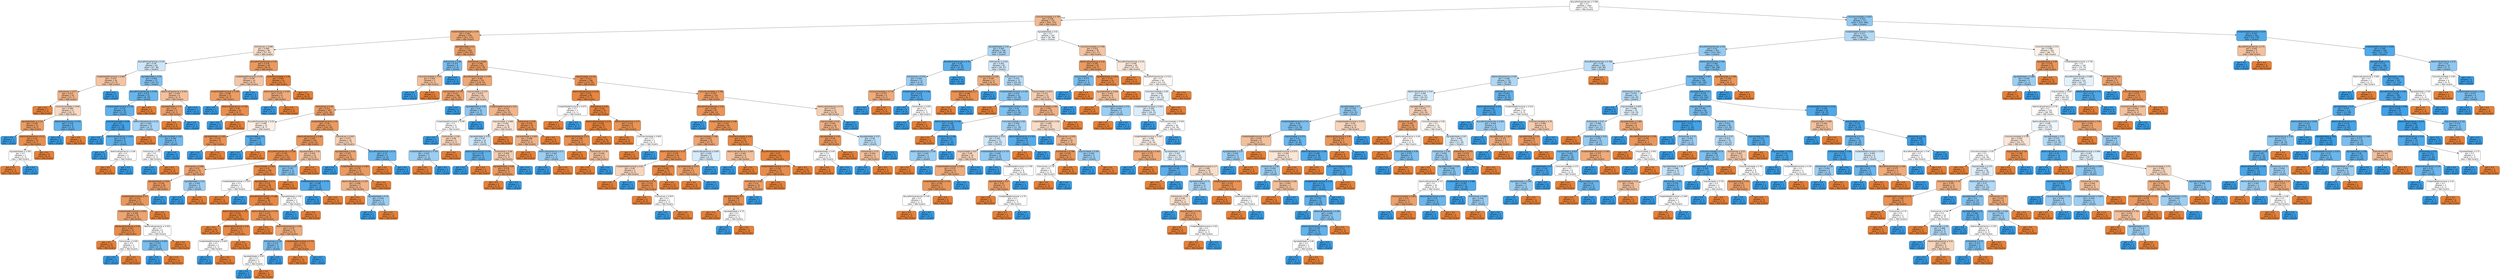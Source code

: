 digraph Tree {
node [shape=box, style="filled, rounded", color="black", fontname=helvetica] ;
edge [fontname=helvetica] ;
0 [label=<BuscaPorExperiencias &le; 0.598<br/>gini = 0.5<br/>samples = 1442<br/>value = [721, 721]<br/>class = Não Usuario>, fillcolor="#ffffff"] ;
1 [label=<Conscienciosidade &le; 0.749<br/>gini = 0.426<br/>samples = 725<br/>value = [502, 223]<br/>class = Não Usuario>, fillcolor="#f1b991"] ;
0 -> 1 [labeldistance=2.5, labelangle=45, headlabel="True"] ;
2 [label=<InstabilidadeEmocional &le; 0.49<br/>gini = 0.361<br/>samples = 538<br/>value = [411, 127]<br/>class = Não Usuario>, fillcolor="#eda876"] ;
1 -> 2 ;
3 [label=<Extroversao &le; 0.698<br/>gini = 0.489<br/>samples = 99<br/>value = [57, 42]<br/>class = Não Usuario>, fillcolor="#f8decb"] ;
2 -> 3 ;
4 [label=<BuscaPorExperiencias &le; 0.35<br/>gini = 0.49<br/>samples = 63<br/>value = [27, 36]<br/>class = Usuario>, fillcolor="#cee6f8"] ;
3 -> 4 ;
5 [label=<InstabilidadeEmocional &le; 0.465<br/>gini = 0.453<br/>samples = 26<br/>value = [17, 9]<br/>class = Não Usuario>, fillcolor="#f3c4a2"] ;
4 -> 5 ;
6 [label=<Extroversao &le; 0.577<br/>gini = 0.413<br/>samples = 24<br/>value = [17, 7]<br/>class = Não Usuario>, fillcolor="#f0b58b"] ;
5 -> 6 ;
7 [label=<gini = 0.0<br/>samples = 7<br/>value = [7, 0]<br/>class = Não Usuario>, fillcolor="#e58139"] ;
6 -> 7 ;
8 [label=<Conscienciosidade &le; 0.645<br/>gini = 0.484<br/>samples = 17<br/>value = [10, 7]<br/>class = Não Usuario>, fillcolor="#f7d9c4"] ;
6 -> 8 ;
9 [label=<Agradabilidade &le; 0.115<br/>gini = 0.298<br/>samples = 11<br/>value = [9, 2]<br/>class = Não Usuario>, fillcolor="#eb9d65"] ;
8 -> 9 ;
10 [label=<gini = 0.0<br/>samples = 1<br/>value = [0, 1]<br/>class = Usuario>, fillcolor="#399de5"] ;
9 -> 10 ;
11 [label=<AberturaExperiencia &le; 0.21<br/>gini = 0.18<br/>samples = 10<br/>value = [9, 1]<br/>class = Não Usuario>, fillcolor="#e88f4f"] ;
9 -> 11 ;
12 [label=<Agradabilidade &le; 0.305<br/>gini = 0.5<br/>samples = 2<br/>value = [1, 1]<br/>class = Não Usuario>, fillcolor="#ffffff"] ;
11 -> 12 ;
13 [label=<gini = 0.0<br/>samples = 1<br/>value = [1, 0]<br/>class = Não Usuario>, fillcolor="#e58139"] ;
12 -> 13 ;
14 [label=<gini = 0.0<br/>samples = 1<br/>value = [0, 1]<br/>class = Usuario>, fillcolor="#399de5"] ;
12 -> 14 ;
15 [label=<gini = 0.0<br/>samples = 8<br/>value = [8, 0]<br/>class = Não Usuario>, fillcolor="#e58139"] ;
11 -> 15 ;
16 [label=<AberturaExperiencia &le; 0.725<br/>gini = 0.278<br/>samples = 6<br/>value = [1, 5]<br/>class = Usuario>, fillcolor="#61b1ea"] ;
8 -> 16 ;
17 [label=<gini = 0.0<br/>samples = 5<br/>value = [0, 5]<br/>class = Usuario>, fillcolor="#399de5"] ;
16 -> 17 ;
18 [label=<gini = 0.0<br/>samples = 1<br/>value = [1, 0]<br/>class = Não Usuario>, fillcolor="#e58139"] ;
16 -> 18 ;
19 [label=<gini = 0.0<br/>samples = 2<br/>value = [0, 2]<br/>class = Usuario>, fillcolor="#399de5"] ;
5 -> 19 ;
20 [label=<Agradabilidade &le; 0.59<br/>gini = 0.394<br/>samples = 37<br/>value = [10, 27]<br/>class = Usuario>, fillcolor="#82c1ef"] ;
4 -> 20 ;
21 [label=<BuscaPorExperiencias &le; 0.545<br/>gini = 0.312<br/>samples = 31<br/>value = [6, 25]<br/>class = Usuario>, fillcolor="#69b5eb"] ;
20 -> 21 ;
22 [label=<InstabilidadeEmocional &le; 0.39<br/>gini = 0.278<br/>samples = 30<br/>value = [5, 25]<br/>class = Usuario>, fillcolor="#61b1ea"] ;
21 -> 22 ;
23 [label=<Conscienciosidade &le; 0.68<br/>gini = 0.1<br/>samples = 19<br/>value = [1, 18]<br/>class = Usuario>, fillcolor="#44a2e6"] ;
22 -> 23 ;
24 [label=<gini = 0.0<br/>samples = 13<br/>value = [0, 13]<br/>class = Usuario>, fillcolor="#399de5"] ;
23 -> 24 ;
25 [label=<AberturaExperiencia &le; 0.525<br/>gini = 0.278<br/>samples = 6<br/>value = [1, 5]<br/>class = Usuario>, fillcolor="#61b1ea"] ;
23 -> 25 ;
26 [label=<gini = 0.0<br/>samples = 4<br/>value = [0, 4]<br/>class = Usuario>, fillcolor="#399de5"] ;
25 -> 26 ;
27 [label=<AberturaExperiencia &le; 0.66<br/>gini = 0.5<br/>samples = 2<br/>value = [1, 1]<br/>class = Não Usuario>, fillcolor="#ffffff"] ;
25 -> 27 ;
28 [label=<gini = 0.0<br/>samples = 1<br/>value = [1, 0]<br/>class = Não Usuario>, fillcolor="#e58139"] ;
27 -> 28 ;
29 [label=<gini = 0.0<br/>samples = 1<br/>value = [0, 1]<br/>class = Usuario>, fillcolor="#399de5"] ;
27 -> 29 ;
30 [label=<AberturaExperiencia &le; 0.32<br/>gini = 0.463<br/>samples = 11<br/>value = [4, 7]<br/>class = Usuario>, fillcolor="#aad5f4"] ;
22 -> 30 ;
31 [label=<gini = 0.0<br/>samples = 2<br/>value = [2, 0]<br/>class = Não Usuario>, fillcolor="#e58139"] ;
30 -> 31 ;
32 [label=<Conscienciosidade &le; 0.61<br/>gini = 0.346<br/>samples = 9<br/>value = [2, 7]<br/>class = Usuario>, fillcolor="#72b9ec"] ;
30 -> 32 ;
33 [label=<Extroversao &le; 0.53<br/>gini = 0.5<br/>samples = 4<br/>value = [2, 2]<br/>class = Não Usuario>, fillcolor="#ffffff"] ;
32 -> 33 ;
34 [label=<gini = 0.0<br/>samples = 2<br/>value = [0, 2]<br/>class = Usuario>, fillcolor="#399de5"] ;
33 -> 34 ;
35 [label=<gini = 0.0<br/>samples = 2<br/>value = [2, 0]<br/>class = Não Usuario>, fillcolor="#e58139"] ;
33 -> 35 ;
36 [label=<gini = 0.0<br/>samples = 5<br/>value = [0, 5]<br/>class = Usuario>, fillcolor="#399de5"] ;
32 -> 36 ;
37 [label=<gini = 0.0<br/>samples = 1<br/>value = [1, 0]<br/>class = Não Usuario>, fillcolor="#e58139"] ;
21 -> 37 ;
38 [label=<AberturaExperiencia &le; 0.615<br/>gini = 0.444<br/>samples = 6<br/>value = [4, 2]<br/>class = Não Usuario>, fillcolor="#f2c09c"] ;
20 -> 38 ;
39 [label=<Agradabilidade &le; 0.72<br/>gini = 0.32<br/>samples = 5<br/>value = [4, 1]<br/>class = Não Usuario>, fillcolor="#eca06a"] ;
38 -> 39 ;
40 [label=<gini = 0.0<br/>samples = 4<br/>value = [4, 0]<br/>class = Não Usuario>, fillcolor="#e58139"] ;
39 -> 40 ;
41 [label=<gini = 0.0<br/>samples = 1<br/>value = [0, 1]<br/>class = Usuario>, fillcolor="#399de5"] ;
39 -> 41 ;
42 [label=<gini = 0.0<br/>samples = 1<br/>value = [0, 1]<br/>class = Usuario>, fillcolor="#399de5"] ;
38 -> 42 ;
43 [label=<BuscaPorExperiencias &le; 0.25<br/>gini = 0.278<br/>samples = 36<br/>value = [30, 6]<br/>class = Não Usuario>, fillcolor="#ea9a61"] ;
3 -> 43 ;
44 [label=<InstabilidadeEmocional &le; 0.44<br/>gini = 0.459<br/>samples = 14<br/>value = [9, 5]<br/>class = Não Usuario>, fillcolor="#f3c7a7"] ;
43 -> 44 ;
45 [label=<InstabilidadeEmocional &le; 0.295<br/>gini = 0.298<br/>samples = 11<br/>value = [9, 2]<br/>class = Não Usuario>, fillcolor="#eb9d65"] ;
44 -> 45 ;
46 [label=<gini = 0.0<br/>samples = 1<br/>value = [0, 1]<br/>class = Usuario>, fillcolor="#399de5"] ;
45 -> 46 ;
47 [label=<AberturaExperiencia &le; 0.305<br/>gini = 0.18<br/>samples = 10<br/>value = [9, 1]<br/>class = Não Usuario>, fillcolor="#e88f4f"] ;
45 -> 47 ;
48 [label=<gini = 0.0<br/>samples = 1<br/>value = [0, 1]<br/>class = Usuario>, fillcolor="#399de5"] ;
47 -> 48 ;
49 [label=<gini = 0.0<br/>samples = 9<br/>value = [9, 0]<br/>class = Não Usuario>, fillcolor="#e58139"] ;
47 -> 49 ;
50 [label=<gini = 0.0<br/>samples = 3<br/>value = [0, 3]<br/>class = Usuario>, fillcolor="#399de5"] ;
44 -> 50 ;
51 [label=<Conscienciosidade &le; 0.49<br/>gini = 0.087<br/>samples = 22<br/>value = [21, 1]<br/>class = Não Usuario>, fillcolor="#e68742"] ;
43 -> 51 ;
52 [label=<AberturaExperiencia &le; 0.345<br/>gini = 0.375<br/>samples = 4<br/>value = [3, 1]<br/>class = Não Usuario>, fillcolor="#eeab7b"] ;
51 -> 52 ;
53 [label=<gini = 0.0<br/>samples = 1<br/>value = [0, 1]<br/>class = Usuario>, fillcolor="#399de5"] ;
52 -> 53 ;
54 [label=<gini = 0.0<br/>samples = 3<br/>value = [3, 0]<br/>class = Não Usuario>, fillcolor="#e58139"] ;
52 -> 54 ;
55 [label=<gini = 0.0<br/>samples = 18<br/>value = [18, 0]<br/>class = Não Usuario>, fillcolor="#e58139"] ;
51 -> 55 ;
56 [label=<Agradabilidade &le; 0.3<br/>gini = 0.312<br/>samples = 439<br/>value = [354, 85]<br/>class = Não Usuario>, fillcolor="#eb9f69"] ;
2 -> 56 ;
57 [label=<Extroversao &le; 0.68<br/>gini = 0.375<br/>samples = 8<br/>value = [2, 6]<br/>class = Usuario>, fillcolor="#7bbeee"] ;
56 -> 57 ;
58 [label=<Conscienciosidade &le; 0.54<br/>gini = 0.444<br/>samples = 3<br/>value = [2, 1]<br/>class = Não Usuario>, fillcolor="#f2c09c"] ;
57 -> 58 ;
59 [label=<gini = 0.0<br/>samples = 1<br/>value = [0, 1]<br/>class = Usuario>, fillcolor="#399de5"] ;
58 -> 59 ;
60 [label=<gini = 0.0<br/>samples = 2<br/>value = [2, 0]<br/>class = Não Usuario>, fillcolor="#e58139"] ;
58 -> 60 ;
61 [label=<gini = 0.0<br/>samples = 5<br/>value = [0, 5]<br/>class = Usuario>, fillcolor="#399de5"] ;
57 -> 61 ;
62 [label=<Extroversao &le; 0.692<br/>gini = 0.299<br/>samples = 431<br/>value = [352, 79]<br/>class = Não Usuario>, fillcolor="#eb9d65"] ;
56 -> 62 ;
63 [label=<BuscaPorExperiencias &le; 0.476<br/>gini = 0.361<br/>samples = 233<br/>value = [178, 55]<br/>class = Não Usuario>, fillcolor="#eda876"] ;
62 -> 63 ;
64 [label=<Impulsividade &le; 0.725<br/>gini = 0.321<br/>samples = 189<br/>value = [151, 38]<br/>class = Não Usuario>, fillcolor="#eca16b"] ;
63 -> 64 ;
65 [label=<Extroversao &le; 0.49<br/>gini = 0.311<br/>samples = 187<br/>value = [151, 36]<br/>class = Não Usuario>, fillcolor="#eb9f68"] ;
64 -> 65 ;
66 [label=<BuscaPorExperiencias &le; 0.25<br/>gini = 0.498<br/>samples = 15<br/>value = [8, 7]<br/>class = Não Usuario>, fillcolor="#fcefe6"] ;
65 -> 66 ;
67 [label=<Agradabilidade &le; 0.355<br/>gini = 0.219<br/>samples = 8<br/>value = [7, 1]<br/>class = Não Usuario>, fillcolor="#e99355"] ;
66 -> 67 ;
68 [label=<gini = 0.0<br/>samples = 1<br/>value = [0, 1]<br/>class = Usuario>, fillcolor="#399de5"] ;
67 -> 68 ;
69 [label=<gini = 0.0<br/>samples = 7<br/>value = [7, 0]<br/>class = Não Usuario>, fillcolor="#e58139"] ;
67 -> 69 ;
70 [label=<Impulsividade &le; 0.5<br/>gini = 0.245<br/>samples = 7<br/>value = [1, 6]<br/>class = Usuario>, fillcolor="#5aade9"] ;
66 -> 70 ;
71 [label=<gini = 0.0<br/>samples = 6<br/>value = [0, 6]<br/>class = Usuario>, fillcolor="#399de5"] ;
70 -> 71 ;
72 [label=<gini = 0.0<br/>samples = 1<br/>value = [1, 0]<br/>class = Não Usuario>, fillcolor="#e58139"] ;
70 -> 72 ;
73 [label=<InstabilidadeEmocional &le; 0.8<br/>gini = 0.28<br/>samples = 172<br/>value = [143, 29]<br/>class = Não Usuario>, fillcolor="#ea9b61"] ;
65 -> 73 ;
74 [label=<AberturaExperiencia &le; 0.68<br/>gini = 0.245<br/>samples = 154<br/>value = [132, 22]<br/>class = Não Usuario>, fillcolor="#e9965a"] ;
73 -> 74 ;
75 [label=<BuscaPorExperiencias &le; 0.108<br/>gini = 0.191<br/>samples = 131<br/>value = [117, 14]<br/>class = Não Usuario>, fillcolor="#e89051"] ;
74 -> 75 ;
76 [label=<Extroversao &le; 0.688<br/>gini = 0.35<br/>samples = 31<br/>value = [24, 7]<br/>class = Não Usuario>, fillcolor="#eda673"] ;
75 -> 76 ;
77 [label=<Agradabilidade &le; 0.655<br/>gini = 0.293<br/>samples = 28<br/>value = [23, 5]<br/>class = Não Usuario>, fillcolor="#eb9c64"] ;
76 -> 77 ;
78 [label=<InstabilidadeEmocional &le; 0.7<br/>gini = 0.252<br/>samples = 27<br/>value = [23, 4]<br/>class = Não Usuario>, fillcolor="#ea975b"] ;
77 -> 78 ;
79 [label=<InstabilidadeEmocional &le; 0.655<br/>gini = 0.346<br/>samples = 18<br/>value = [14, 4]<br/>class = Não Usuario>, fillcolor="#eca572"] ;
78 -> 79 ;
80 [label=<AberturaExperiencia &le; 0.56<br/>gini = 0.153<br/>samples = 12<br/>value = [11, 1]<br/>class = Não Usuario>, fillcolor="#e78c4b"] ;
79 -> 80 ;
81 [label=<gini = 0.0<br/>samples = 10<br/>value = [10, 0]<br/>class = Não Usuario>, fillcolor="#e58139"] ;
80 -> 81 ;
82 [label=<Extroversao &le; 0.595<br/>gini = 0.5<br/>samples = 2<br/>value = [1, 1]<br/>class = Não Usuario>, fillcolor="#ffffff"] ;
80 -> 82 ;
83 [label=<gini = 0.0<br/>samples = 1<br/>value = [0, 1]<br/>class = Usuario>, fillcolor="#399de5"] ;
82 -> 83 ;
84 [label=<gini = 0.0<br/>samples = 1<br/>value = [1, 0]<br/>class = Não Usuario>, fillcolor="#e58139"] ;
82 -> 84 ;
85 [label=<AberturaExperiencia &le; 0.355<br/>gini = 0.5<br/>samples = 6<br/>value = [3, 3]<br/>class = Não Usuario>, fillcolor="#ffffff"] ;
79 -> 85 ;
86 [label=<Conscienciosidade &le; 0.645<br/>gini = 0.375<br/>samples = 4<br/>value = [1, 3]<br/>class = Usuario>, fillcolor="#7bbeee"] ;
85 -> 86 ;
87 [label=<gini = 0.0<br/>samples = 3<br/>value = [0, 3]<br/>class = Usuario>, fillcolor="#399de5"] ;
86 -> 87 ;
88 [label=<gini = 0.0<br/>samples = 1<br/>value = [1, 0]<br/>class = Não Usuario>, fillcolor="#e58139"] ;
86 -> 88 ;
89 [label=<gini = 0.0<br/>samples = 2<br/>value = [2, 0]<br/>class = Não Usuario>, fillcolor="#e58139"] ;
85 -> 89 ;
90 [label=<gini = 0.0<br/>samples = 9<br/>value = [9, 0]<br/>class = Não Usuario>, fillcolor="#e58139"] ;
78 -> 90 ;
91 [label=<gini = 0.0<br/>samples = 1<br/>value = [0, 1]<br/>class = Usuario>, fillcolor="#399de5"] ;
77 -> 91 ;
92 [label=<Agradabilidade &le; 0.53<br/>gini = 0.444<br/>samples = 3<br/>value = [1, 2]<br/>class = Usuario>, fillcolor="#9ccef2"] ;
76 -> 92 ;
93 [label=<gini = 0.0<br/>samples = 2<br/>value = [0, 2]<br/>class = Usuario>, fillcolor="#399de5"] ;
92 -> 93 ;
94 [label=<gini = 0.0<br/>samples = 1<br/>value = [1, 0]<br/>class = Não Usuario>, fillcolor="#e58139"] ;
92 -> 94 ;
95 [label=<Impulsividade &le; 0.055<br/>gini = 0.13<br/>samples = 100<br/>value = [93, 7]<br/>class = Não Usuario>, fillcolor="#e78a48"] ;
75 -> 95 ;
96 [label=<InstabilidadeEmocional &le; 0.535<br/>gini = 0.5<br/>samples = 2<br/>value = [1, 1]<br/>class = Não Usuario>, fillcolor="#ffffff"] ;
95 -> 96 ;
97 [label=<gini = 0.0<br/>samples = 1<br/>value = [1, 0]<br/>class = Não Usuario>, fillcolor="#e58139"] ;
96 -> 97 ;
98 [label=<gini = 0.0<br/>samples = 1<br/>value = [0, 1]<br/>class = Usuario>, fillcolor="#399de5"] ;
96 -> 98 ;
99 [label=<Agradabilidade &le; 0.77<br/>gini = 0.115<br/>samples = 98<br/>value = [92, 6]<br/>class = Não Usuario>, fillcolor="#e78946"] ;
95 -> 99 ;
100 [label=<BuscaPorExperiencias &le; 0.389<br/>gini = 0.099<br/>samples = 96<br/>value = [91, 5]<br/>class = Não Usuario>, fillcolor="#e68844"] ;
99 -> 100 ;
101 [label=<AberturaExperiencia &le; 0.53<br/>gini = 0.031<br/>samples = 63<br/>value = [62, 1]<br/>class = Não Usuario>, fillcolor="#e5833c"] ;
100 -> 101 ;
102 [label=<gini = 0.0<br/>samples = 46<br/>value = [46, 0]<br/>class = Não Usuario>, fillcolor="#e58139"] ;
101 -> 102 ;
103 [label=<AberturaExperiencia &le; 0.55<br/>gini = 0.111<br/>samples = 17<br/>value = [16, 1]<br/>class = Não Usuario>, fillcolor="#e78945"] ;
101 -> 103 ;
104 [label=<InstabilidadeEmocional &le; 0.655<br/>gini = 0.5<br/>samples = 2<br/>value = [1, 1]<br/>class = Não Usuario>, fillcolor="#ffffff"] ;
103 -> 104 ;
105 [label=<gini = 0.0<br/>samples = 1<br/>value = [0, 1]<br/>class = Usuario>, fillcolor="#399de5"] ;
104 -> 105 ;
106 [label=<gini = 0.0<br/>samples = 1<br/>value = [1, 0]<br/>class = Não Usuario>, fillcolor="#e58139"] ;
104 -> 106 ;
107 [label=<gini = 0.0<br/>samples = 15<br/>value = [15, 0]<br/>class = Não Usuario>, fillcolor="#e58139"] ;
103 -> 107 ;
108 [label=<AberturaExperiencia &le; 0.378<br/>gini = 0.213<br/>samples = 33<br/>value = [29, 4]<br/>class = Não Usuario>, fillcolor="#e99254"] ;
100 -> 108 ;
109 [label=<gini = 0.0<br/>samples = 17<br/>value = [17, 0]<br/>class = Não Usuario>, fillcolor="#e58139"] ;
108 -> 109 ;
110 [label=<AberturaExperiencia &le; 0.48<br/>gini = 0.375<br/>samples = 16<br/>value = [12, 4]<br/>class = Não Usuario>, fillcolor="#eeab7b"] ;
108 -> 110 ;
111 [label=<Extroversao &le; 0.58<br/>gini = 0.375<br/>samples = 4<br/>value = [1, 3]<br/>class = Usuario>, fillcolor="#7bbeee"] ;
110 -> 111 ;
112 [label=<Agradabilidade &le; 0.55<br/>gini = 0.5<br/>samples = 2<br/>value = [1, 1]<br/>class = Não Usuario>, fillcolor="#ffffff"] ;
111 -> 112 ;
113 [label=<gini = 0.0<br/>samples = 1<br/>value = [0, 1]<br/>class = Usuario>, fillcolor="#399de5"] ;
112 -> 113 ;
114 [label=<gini = 0.0<br/>samples = 1<br/>value = [1, 0]<br/>class = Não Usuario>, fillcolor="#e58139"] ;
112 -> 114 ;
115 [label=<gini = 0.0<br/>samples = 2<br/>value = [0, 2]<br/>class = Usuario>, fillcolor="#399de5"] ;
111 -> 115 ;
116 [label=<InstabilidadeEmocional &le; 0.775<br/>gini = 0.153<br/>samples = 12<br/>value = [11, 1]<br/>class = Não Usuario>, fillcolor="#e78c4b"] ;
110 -> 116 ;
117 [label=<gini = 0.0<br/>samples = 11<br/>value = [11, 0]<br/>class = Não Usuario>, fillcolor="#e58139"] ;
116 -> 117 ;
118 [label=<gini = 0.0<br/>samples = 1<br/>value = [0, 1]<br/>class = Usuario>, fillcolor="#399de5"] ;
116 -> 118 ;
119 [label=<Agradabilidade &le; 0.81<br/>gini = 0.5<br/>samples = 2<br/>value = [1, 1]<br/>class = Não Usuario>, fillcolor="#ffffff"] ;
99 -> 119 ;
120 [label=<gini = 0.0<br/>samples = 1<br/>value = [0, 1]<br/>class = Usuario>, fillcolor="#399de5"] ;
119 -> 120 ;
121 [label=<gini = 0.0<br/>samples = 1<br/>value = [1, 0]<br/>class = Não Usuario>, fillcolor="#e58139"] ;
119 -> 121 ;
122 [label=<Agradabilidade &le; 0.56<br/>gini = 0.454<br/>samples = 23<br/>value = [15, 8]<br/>class = Não Usuario>, fillcolor="#f3c4a3"] ;
74 -> 122 ;
123 [label=<Extroversao &le; 0.53<br/>gini = 0.397<br/>samples = 11<br/>value = [3, 8]<br/>class = Usuario>, fillcolor="#83c2ef"] ;
122 -> 123 ;
124 [label=<gini = 0.0<br/>samples = 2<br/>value = [2, 0]<br/>class = Não Usuario>, fillcolor="#e58139"] ;
123 -> 124 ;
125 [label=<InstabilidadeEmocional &le; 0.725<br/>gini = 0.198<br/>samples = 9<br/>value = [1, 8]<br/>class = Usuario>, fillcolor="#52a9e8"] ;
123 -> 125 ;
126 [label=<gini = 0.0<br/>samples = 8<br/>value = [0, 8]<br/>class = Usuario>, fillcolor="#399de5"] ;
125 -> 126 ;
127 [label=<gini = 0.0<br/>samples = 1<br/>value = [1, 0]<br/>class = Não Usuario>, fillcolor="#e58139"] ;
125 -> 127 ;
128 [label=<gini = 0.0<br/>samples = 12<br/>value = [12, 0]<br/>class = Não Usuario>, fillcolor="#e58139"] ;
122 -> 128 ;
129 [label=<Extroversao &le; 0.641<br/>gini = 0.475<br/>samples = 18<br/>value = [11, 7]<br/>class = Não Usuario>, fillcolor="#f6d1b7"] ;
73 -> 129 ;
130 [label=<Agradabilidade &le; 0.43<br/>gini = 0.355<br/>samples = 13<br/>value = [10, 3]<br/>class = Não Usuario>, fillcolor="#eda774"] ;
129 -> 130 ;
131 [label=<gini = 0.0<br/>samples = 1<br/>value = [0, 1]<br/>class = Usuario>, fillcolor="#399de5"] ;
130 -> 131 ;
132 [label=<InstabilidadeEmocional &le; 0.855<br/>gini = 0.278<br/>samples = 12<br/>value = [10, 2]<br/>class = Não Usuario>, fillcolor="#ea9a61"] ;
130 -> 132 ;
133 [label=<AberturaExperiencia &le; 0.335<br/>gini = 0.408<br/>samples = 7<br/>value = [5, 2]<br/>class = Não Usuario>, fillcolor="#efb388"] ;
132 -> 133 ;
134 [label=<gini = 0.0<br/>samples = 4<br/>value = [4, 0]<br/>class = Não Usuario>, fillcolor="#e58139"] ;
133 -> 134 ;
135 [label=<Agradabilidade &le; 0.74<br/>gini = 0.444<br/>samples = 3<br/>value = [1, 2]<br/>class = Usuario>, fillcolor="#9ccef2"] ;
133 -> 135 ;
136 [label=<gini = 0.0<br/>samples = 2<br/>value = [0, 2]<br/>class = Usuario>, fillcolor="#399de5"] ;
135 -> 136 ;
137 [label=<gini = 0.0<br/>samples = 1<br/>value = [1, 0]<br/>class = Não Usuario>, fillcolor="#e58139"] ;
135 -> 137 ;
138 [label=<gini = 0.0<br/>samples = 5<br/>value = [5, 0]<br/>class = Não Usuario>, fillcolor="#e58139"] ;
132 -> 138 ;
139 [label=<BuscaPorExperiencias &le; 0.15<br/>gini = 0.32<br/>samples = 5<br/>value = [1, 4]<br/>class = Usuario>, fillcolor="#6ab6ec"] ;
129 -> 139 ;
140 [label=<gini = 0.0<br/>samples = 1<br/>value = [1, 0]<br/>class = Não Usuario>, fillcolor="#e58139"] ;
139 -> 140 ;
141 [label=<gini = 0.0<br/>samples = 4<br/>value = [0, 4]<br/>class = Usuario>, fillcolor="#399de5"] ;
139 -> 141 ;
142 [label=<gini = 0.0<br/>samples = 2<br/>value = [0, 2]<br/>class = Usuario>, fillcolor="#399de5"] ;
64 -> 142 ;
143 [label=<Impulsividade &le; 0.275<br/>gini = 0.474<br/>samples = 44<br/>value = [27, 17]<br/>class = Não Usuario>, fillcolor="#f5d0b6"] ;
63 -> 143 ;
144 [label=<Agradabilidade &le; 0.55<br/>gini = 0.42<br/>samples = 10<br/>value = [3, 7]<br/>class = Usuario>, fillcolor="#8ec7f0"] ;
143 -> 144 ;
145 [label=<InstabilidadeEmocional &le; 0.595<br/>gini = 0.5<br/>samples = 6<br/>value = [3, 3]<br/>class = Não Usuario>, fillcolor="#ffffff"] ;
144 -> 145 ;
146 [label=<gini = 0.0<br/>samples = 1<br/>value = [0, 1]<br/>class = Usuario>, fillcolor="#399de5"] ;
145 -> 146 ;
147 [label=<Extroversao &le; 0.58<br/>gini = 0.48<br/>samples = 5<br/>value = [3, 2]<br/>class = Não Usuario>, fillcolor="#f6d5bd"] ;
145 -> 147 ;
148 [label=<InstabilidadeEmocional &le; 0.705<br/>gini = 0.444<br/>samples = 3<br/>value = [1, 2]<br/>class = Usuario>, fillcolor="#9ccef2"] ;
147 -> 148 ;
149 [label=<gini = 0.0<br/>samples = 1<br/>value = [1, 0]<br/>class = Não Usuario>, fillcolor="#e58139"] ;
148 -> 149 ;
150 [label=<gini = 0.0<br/>samples = 2<br/>value = [0, 2]<br/>class = Usuario>, fillcolor="#399de5"] ;
148 -> 150 ;
151 [label=<gini = 0.0<br/>samples = 2<br/>value = [2, 0]<br/>class = Não Usuario>, fillcolor="#e58139"] ;
147 -> 151 ;
152 [label=<gini = 0.0<br/>samples = 4<br/>value = [0, 4]<br/>class = Usuario>, fillcolor="#399de5"] ;
144 -> 152 ;
153 [label=<InstabilidadeEmocional &le; 0.61<br/>gini = 0.415<br/>samples = 34<br/>value = [24, 10]<br/>class = Não Usuario>, fillcolor="#f0b58b"] ;
143 -> 153 ;
154 [label=<Impulsividade &le; 0.696<br/>gini = 0.494<br/>samples = 18<br/>value = [10, 8]<br/>class = Não Usuario>, fillcolor="#fae6d7"] ;
153 -> 154 ;
155 [label=<Agradabilidade &le; 0.55<br/>gini = 0.49<br/>samples = 14<br/>value = [6, 8]<br/>class = Usuario>, fillcolor="#cee6f8"] ;
154 -> 155 ;
156 [label=<AberturaExperiencia &le; 0.76<br/>gini = 0.278<br/>samples = 6<br/>value = [1, 5]<br/>class = Usuario>, fillcolor="#61b1ea"] ;
155 -> 156 ;
157 [label=<gini = 0.0<br/>samples = 5<br/>value = [0, 5]<br/>class = Usuario>, fillcolor="#399de5"] ;
156 -> 157 ;
158 [label=<gini = 0.0<br/>samples = 1<br/>value = [1, 0]<br/>class = Não Usuario>, fillcolor="#e58139"] ;
156 -> 158 ;
159 [label=<Extroversao &le; 0.68<br/>gini = 0.469<br/>samples = 8<br/>value = [5, 3]<br/>class = Não Usuario>, fillcolor="#f5cdb0"] ;
155 -> 159 ;
160 [label=<Agradabilidade &le; 0.69<br/>gini = 0.278<br/>samples = 6<br/>value = [5, 1]<br/>class = Não Usuario>, fillcolor="#ea9a61"] ;
159 -> 160 ;
161 [label=<gini = 0.0<br/>samples = 5<br/>value = [5, 0]<br/>class = Não Usuario>, fillcolor="#e58139"] ;
160 -> 161 ;
162 [label=<gini = 0.0<br/>samples = 1<br/>value = [0, 1]<br/>class = Usuario>, fillcolor="#399de5"] ;
160 -> 162 ;
163 [label=<gini = 0.0<br/>samples = 2<br/>value = [0, 2]<br/>class = Usuario>, fillcolor="#399de5"] ;
159 -> 163 ;
164 [label=<gini = 0.0<br/>samples = 4<br/>value = [4, 0]<br/>class = Não Usuario>, fillcolor="#e58139"] ;
154 -> 164 ;
165 [label=<Extroversao &le; 0.59<br/>gini = 0.219<br/>samples = 16<br/>value = [14, 2]<br/>class = Não Usuario>, fillcolor="#e99355"] ;
153 -> 165 ;
166 [label=<Agradabilidade &le; 0.645<br/>gini = 0.408<br/>samples = 7<br/>value = [5, 2]<br/>class = Não Usuario>, fillcolor="#efb388"] ;
165 -> 166 ;
167 [label=<gini = 0.0<br/>samples = 4<br/>value = [4, 0]<br/>class = Não Usuario>, fillcolor="#e58139"] ;
166 -> 167 ;
168 [label=<AberturaExperiencia &le; 0.71<br/>gini = 0.444<br/>samples = 3<br/>value = [1, 2]<br/>class = Usuario>, fillcolor="#9ccef2"] ;
166 -> 168 ;
169 [label=<gini = 0.0<br/>samples = 2<br/>value = [0, 2]<br/>class = Usuario>, fillcolor="#399de5"] ;
168 -> 169 ;
170 [label=<gini = 0.0<br/>samples = 1<br/>value = [1, 0]<br/>class = Não Usuario>, fillcolor="#e58139"] ;
168 -> 170 ;
171 [label=<gini = 0.0<br/>samples = 9<br/>value = [9, 0]<br/>class = Não Usuario>, fillcolor="#e58139"] ;
165 -> 171 ;
172 [label=<Impulsividade &le; 0.212<br/>gini = 0.213<br/>samples = 198<br/>value = [174, 24]<br/>class = Não Usuario>, fillcolor="#e99254"] ;
62 -> 172 ;
173 [label=<AberturaExperiencia &le; 0.216<br/>gini = 0.072<br/>samples = 80<br/>value = [77, 3]<br/>class = Não Usuario>, fillcolor="#e68641"] ;
172 -> 173 ;
174 [label=<InstabilidadeEmocional &le; 0.675<br/>gini = 0.5<br/>samples = 2<br/>value = [1, 1]<br/>class = Não Usuario>, fillcolor="#ffffff"] ;
173 -> 174 ;
175 [label=<gini = 0.0<br/>samples = 1<br/>value = [1, 0]<br/>class = Não Usuario>, fillcolor="#e58139"] ;
174 -> 175 ;
176 [label=<gini = 0.0<br/>samples = 1<br/>value = [0, 1]<br/>class = Usuario>, fillcolor="#399de5"] ;
174 -> 176 ;
177 [label=<Extroversao &le; 0.91<br/>gini = 0.05<br/>samples = 78<br/>value = [76, 2]<br/>class = Não Usuario>, fillcolor="#e6843e"] ;
173 -> 177 ;
178 [label=<AberturaExperiencia &le; 0.32<br/>gini = 0.028<br/>samples = 70<br/>value = [69, 1]<br/>class = Não Usuario>, fillcolor="#e5833c"] ;
177 -> 178 ;
179 [label=<AberturaExperiencia &le; 0.3<br/>gini = 0.198<br/>samples = 9<br/>value = [8, 1]<br/>class = Não Usuario>, fillcolor="#e89152"] ;
178 -> 179 ;
180 [label=<gini = 0.0<br/>samples = 6<br/>value = [6, 0]<br/>class = Não Usuario>, fillcolor="#e58139"] ;
179 -> 180 ;
181 [label=<Extroversao &le; 0.78<br/>gini = 0.444<br/>samples = 3<br/>value = [2, 1]<br/>class = Não Usuario>, fillcolor="#f2c09c"] ;
179 -> 181 ;
182 [label=<gini = 0.0<br/>samples = 2<br/>value = [2, 0]<br/>class = Não Usuario>, fillcolor="#e58139"] ;
181 -> 182 ;
183 [label=<gini = 0.0<br/>samples = 1<br/>value = [0, 1]<br/>class = Usuario>, fillcolor="#399de5"] ;
181 -> 183 ;
184 [label=<gini = 0.0<br/>samples = 61<br/>value = [61, 0]<br/>class = Não Usuario>, fillcolor="#e58139"] ;
178 -> 184 ;
185 [label=<AberturaExperiencia &le; 0.57<br/>gini = 0.219<br/>samples = 8<br/>value = [7, 1]<br/>class = Não Usuario>, fillcolor="#e99355"] ;
177 -> 185 ;
186 [label=<gini = 0.0<br/>samples = 6<br/>value = [6, 0]<br/>class = Não Usuario>, fillcolor="#e58139"] ;
185 -> 186 ;
187 [label=<Conscienciosidade &le; 0.605<br/>gini = 0.5<br/>samples = 2<br/>value = [1, 1]<br/>class = Não Usuario>, fillcolor="#ffffff"] ;
185 -> 187 ;
188 [label=<gini = 0.0<br/>samples = 1<br/>value = [1, 0]<br/>class = Não Usuario>, fillcolor="#e58139"] ;
187 -> 188 ;
189 [label=<gini = 0.0<br/>samples = 1<br/>value = [0, 1]<br/>class = Usuario>, fillcolor="#399de5"] ;
187 -> 189 ;
190 [label=<Conscienciosidade &le; 0.708<br/>gini = 0.293<br/>samples = 118<br/>value = [97, 21]<br/>class = Não Usuario>, fillcolor="#eb9c64"] ;
172 -> 190 ;
191 [label=<BuscaPorExperiencias &le; 0.05<br/>gini = 0.232<br/>samples = 97<br/>value = [84, 13]<br/>class = Não Usuario>, fillcolor="#e99458"] ;
190 -> 191 ;
192 [label=<gini = 0.0<br/>samples = 1<br/>value = [0, 1]<br/>class = Usuario>, fillcolor="#399de5"] ;
191 -> 192 ;
193 [label=<InstabilidadeEmocional &le; 0.68<br/>gini = 0.219<br/>samples = 96<br/>value = [84, 12]<br/>class = Não Usuario>, fillcolor="#e99355"] ;
191 -> 193 ;
194 [label=<Conscienciosidade &le; 0.66<br/>gini = 0.353<br/>samples = 35<br/>value = [27, 8]<br/>class = Não Usuario>, fillcolor="#eda674"] ;
193 -> 194 ;
195 [label=<AberturaExperiencia &le; 0.25<br/>gini = 0.204<br/>samples = 26<br/>value = [23, 3]<br/>class = Não Usuario>, fillcolor="#e89153"] ;
194 -> 195 ;
196 [label=<InstabilidadeEmocional &le; 0.61<br/>gini = 0.48<br/>samples = 5<br/>value = [3, 2]<br/>class = Não Usuario>, fillcolor="#f6d5bd"] ;
195 -> 196 ;
197 [label=<gini = 0.0<br/>samples = 3<br/>value = [3, 0]<br/>class = Não Usuario>, fillcolor="#e58139"] ;
196 -> 197 ;
198 [label=<gini = 0.0<br/>samples = 2<br/>value = [0, 2]<br/>class = Usuario>, fillcolor="#399de5"] ;
196 -> 198 ;
199 [label=<Impulsividade &le; 0.275<br/>gini = 0.091<br/>samples = 21<br/>value = [20, 1]<br/>class = Não Usuario>, fillcolor="#e68743"] ;
195 -> 199 ;
200 [label=<Extroversao &le; 0.75<br/>gini = 0.219<br/>samples = 8<br/>value = [7, 1]<br/>class = Não Usuario>, fillcolor="#e99355"] ;
199 -> 200 ;
201 [label=<gini = 0.0<br/>samples = 6<br/>value = [6, 0]<br/>class = Não Usuario>, fillcolor="#e58139"] ;
200 -> 201 ;
202 [label=<Extroversao &le; 0.825<br/>gini = 0.5<br/>samples = 2<br/>value = [1, 1]<br/>class = Não Usuario>, fillcolor="#ffffff"] ;
200 -> 202 ;
203 [label=<gini = 0.0<br/>samples = 1<br/>value = [0, 1]<br/>class = Usuario>, fillcolor="#399de5"] ;
202 -> 203 ;
204 [label=<gini = 0.0<br/>samples = 1<br/>value = [1, 0]<br/>class = Não Usuario>, fillcolor="#e58139"] ;
202 -> 204 ;
205 [label=<gini = 0.0<br/>samples = 13<br/>value = [13, 0]<br/>class = Não Usuario>, fillcolor="#e58139"] ;
199 -> 205 ;
206 [label=<AberturaExperiencia &le; 0.645<br/>gini = 0.494<br/>samples = 9<br/>value = [4, 5]<br/>class = Usuario>, fillcolor="#d7ebfa"] ;
194 -> 206 ;
207 [label=<Agradabilidade &le; 0.675<br/>gini = 0.32<br/>samples = 5<br/>value = [4, 1]<br/>class = Não Usuario>, fillcolor="#eca06a"] ;
206 -> 207 ;
208 [label=<gini = 0.0<br/>samples = 4<br/>value = [4, 0]<br/>class = Não Usuario>, fillcolor="#e58139"] ;
207 -> 208 ;
209 [label=<gini = 0.0<br/>samples = 1<br/>value = [0, 1]<br/>class = Usuario>, fillcolor="#399de5"] ;
207 -> 209 ;
210 [label=<gini = 0.0<br/>samples = 4<br/>value = [0, 4]<br/>class = Usuario>, fillcolor="#399de5"] ;
206 -> 210 ;
211 [label=<Conscienciosidade &le; 0.45<br/>gini = 0.123<br/>samples = 61<br/>value = [57, 4]<br/>class = Não Usuario>, fillcolor="#e78a47"] ;
193 -> 211 ;
212 [label=<AberturaExperiencia &le; 0.445<br/>gini = 0.444<br/>samples = 6<br/>value = [4, 2]<br/>class = Não Usuario>, fillcolor="#f2c09c"] ;
211 -> 212 ;
213 [label=<gini = 0.0<br/>samples = 2<br/>value = [0, 2]<br/>class = Usuario>, fillcolor="#399de5"] ;
212 -> 213 ;
214 [label=<gini = 0.0<br/>samples = 4<br/>value = [4, 0]<br/>class = Não Usuario>, fillcolor="#e58139"] ;
212 -> 214 ;
215 [label=<BuscaPorExperiencias &le; 0.319<br/>gini = 0.07<br/>samples = 55<br/>value = [53, 2]<br/>class = Não Usuario>, fillcolor="#e68640"] ;
211 -> 215 ;
216 [label=<InstabilidadeEmocional &le; 0.743<br/>gini = 0.159<br/>samples = 23<br/>value = [21, 2]<br/>class = Não Usuario>, fillcolor="#e78d4c"] ;
215 -> 216 ;
217 [label=<Extroversao &le; 0.83<br/>gini = 0.32<br/>samples = 10<br/>value = [8, 2]<br/>class = Não Usuario>, fillcolor="#eca06a"] ;
216 -> 217 ;
218 [label=<Agradabilidade &le; 0.7<br/>gini = 0.198<br/>samples = 9<br/>value = [8, 1]<br/>class = Não Usuario>, fillcolor="#e89152"] ;
217 -> 218 ;
219 [label=<gini = 0.0<br/>samples = 7<br/>value = [7, 0]<br/>class = Não Usuario>, fillcolor="#e58139"] ;
218 -> 219 ;
220 [label=<Agradabilidade &le; 0.75<br/>gini = 0.5<br/>samples = 2<br/>value = [1, 1]<br/>class = Não Usuario>, fillcolor="#ffffff"] ;
218 -> 220 ;
221 [label=<gini = 0.0<br/>samples = 1<br/>value = [0, 1]<br/>class = Usuario>, fillcolor="#399de5"] ;
220 -> 221 ;
222 [label=<gini = 0.0<br/>samples = 1<br/>value = [1, 0]<br/>class = Não Usuario>, fillcolor="#e58139"] ;
220 -> 222 ;
223 [label=<gini = 0.0<br/>samples = 1<br/>value = [0, 1]<br/>class = Usuario>, fillcolor="#399de5"] ;
217 -> 223 ;
224 [label=<gini = 0.0<br/>samples = 13<br/>value = [13, 0]<br/>class = Não Usuario>, fillcolor="#e58139"] ;
216 -> 224 ;
225 [label=<gini = 0.0<br/>samples = 32<br/>value = [32, 0]<br/>class = Não Usuario>, fillcolor="#e58139"] ;
215 -> 225 ;
226 [label=<AberturaExperiencia &le; 0.74<br/>gini = 0.472<br/>samples = 21<br/>value = [13, 8]<br/>class = Não Usuario>, fillcolor="#f5cfb3"] ;
190 -> 226 ;
227 [label=<Impulsividade &le; 0.42<br/>gini = 0.401<br/>samples = 18<br/>value = [13, 5]<br/>class = Não Usuario>, fillcolor="#efb185"] ;
226 -> 227 ;
228 [label=<Agradabilidade &le; 0.55<br/>gini = 0.26<br/>samples = 13<br/>value = [11, 2]<br/>class = Não Usuario>, fillcolor="#ea985d"] ;
227 -> 228 ;
229 [label=<Agradabilidade &le; 0.49<br/>gini = 0.5<br/>samples = 4<br/>value = [2, 2]<br/>class = Não Usuario>, fillcolor="#ffffff"] ;
228 -> 229 ;
230 [label=<gini = 0.0<br/>samples = 2<br/>value = [2, 0]<br/>class = Não Usuario>, fillcolor="#e58139"] ;
229 -> 230 ;
231 [label=<gini = 0.0<br/>samples = 2<br/>value = [0, 2]<br/>class = Usuario>, fillcolor="#399de5"] ;
229 -> 231 ;
232 [label=<gini = 0.0<br/>samples = 9<br/>value = [9, 0]<br/>class = Não Usuario>, fillcolor="#e58139"] ;
228 -> 232 ;
233 [label=<Agradabilidade &le; 0.57<br/>gini = 0.48<br/>samples = 5<br/>value = [2, 3]<br/>class = Usuario>, fillcolor="#bddef6"] ;
227 -> 233 ;
234 [label=<Extroversao &le; 0.73<br/>gini = 0.444<br/>samples = 3<br/>value = [2, 1]<br/>class = Não Usuario>, fillcolor="#f2c09c"] ;
233 -> 234 ;
235 [label=<gini = 0.0<br/>samples = 1<br/>value = [0, 1]<br/>class = Usuario>, fillcolor="#399de5"] ;
234 -> 235 ;
236 [label=<gini = 0.0<br/>samples = 2<br/>value = [2, 0]<br/>class = Não Usuario>, fillcolor="#e58139"] ;
234 -> 236 ;
237 [label=<gini = 0.0<br/>samples = 2<br/>value = [0, 2]<br/>class = Usuario>, fillcolor="#399de5"] ;
233 -> 237 ;
238 [label=<gini = 0.0<br/>samples = 3<br/>value = [0, 3]<br/>class = Usuario>, fillcolor="#399de5"] ;
226 -> 238 ;
239 [label=<Agradabilidade &le; 0.61<br/>gini = 0.5<br/>samples = 187<br/>value = [91, 96]<br/>class = Usuario>, fillcolor="#f5fafe"] ;
1 -> 239 ;
240 [label=<Agradabilidade &le; 0.43<br/>gini = 0.465<br/>samples = 109<br/>value = [40, 69]<br/>class = Usuario>, fillcolor="#acd6f4"] ;
239 -> 240 ;
241 [label=<BuscaPorExperiencias &le; 0.35<br/>gini = 0.26<br/>samples = 26<br/>value = [4, 22]<br/>class = Usuario>, fillcolor="#5dafea"] ;
240 -> 241 ;
242 [label=<Extroversao &le; 0.574<br/>gini = 0.444<br/>samples = 12<br/>value = [4, 8]<br/>class = Usuario>, fillcolor="#9ccef2"] ;
241 -> 242 ;
243 [label=<Conscienciosidade &le; 0.776<br/>gini = 0.375<br/>samples = 4<br/>value = [3, 1]<br/>class = Não Usuario>, fillcolor="#eeab7b"] ;
242 -> 243 ;
244 [label=<gini = 0.0<br/>samples = 1<br/>value = [0, 1]<br/>class = Usuario>, fillcolor="#399de5"] ;
243 -> 244 ;
245 [label=<gini = 0.0<br/>samples = 3<br/>value = [3, 0]<br/>class = Não Usuario>, fillcolor="#e58139"] ;
243 -> 245 ;
246 [label=<InstabilidadeEmocional &le; 0.68<br/>gini = 0.219<br/>samples = 8<br/>value = [1, 7]<br/>class = Usuario>, fillcolor="#55abe9"] ;
242 -> 246 ;
247 [label=<gini = 0.0<br/>samples = 6<br/>value = [0, 6]<br/>class = Usuario>, fillcolor="#399de5"] ;
246 -> 247 ;
248 [label=<Extroversao &le; 0.655<br/>gini = 0.5<br/>samples = 2<br/>value = [1, 1]<br/>class = Não Usuario>, fillcolor="#ffffff"] ;
246 -> 248 ;
249 [label=<gini = 0.0<br/>samples = 1<br/>value = [0, 1]<br/>class = Usuario>, fillcolor="#399de5"] ;
248 -> 249 ;
250 [label=<gini = 0.0<br/>samples = 1<br/>value = [1, 0]<br/>class = Não Usuario>, fillcolor="#e58139"] ;
248 -> 250 ;
251 [label=<gini = 0.0<br/>samples = 14<br/>value = [0, 14]<br/>class = Usuario>, fillcolor="#399de5"] ;
241 -> 251 ;
252 [label=<Extroversao &le; 0.534<br/>gini = 0.491<br/>samples = 83<br/>value = [36, 47]<br/>class = Usuario>, fillcolor="#d1e8f9"] ;
240 -> 252 ;
253 [label=<Impulsividade &le; 0.555<br/>gini = 0.397<br/>samples = 11<br/>value = [8, 3]<br/>class = Não Usuario>, fillcolor="#efb083"] ;
252 -> 253 ;
254 [label=<InstabilidadeEmocional &le; 0.7<br/>gini = 0.198<br/>samples = 9<br/>value = [8, 1]<br/>class = Não Usuario>, fillcolor="#e89152"] ;
253 -> 254 ;
255 [label=<gini = 0.0<br/>samples = 8<br/>value = [8, 0]<br/>class = Não Usuario>, fillcolor="#e58139"] ;
254 -> 255 ;
256 [label=<gini = 0.0<br/>samples = 1<br/>value = [0, 1]<br/>class = Usuario>, fillcolor="#399de5"] ;
254 -> 256 ;
257 [label=<gini = 0.0<br/>samples = 2<br/>value = [0, 2]<br/>class = Usuario>, fillcolor="#399de5"] ;
253 -> 257 ;
258 [label=<Extroversao &le; 0.76<br/>gini = 0.475<br/>samples = 72<br/>value = [28, 44]<br/>class = Usuario>, fillcolor="#b7dbf6"] ;
252 -> 258 ;
259 [label=<InstabilidadeEmocional &le; 0.295<br/>gini = 0.415<br/>samples = 51<br/>value = [15, 36]<br/>class = Usuario>, fillcolor="#8bc6f0"] ;
258 -> 259 ;
260 [label=<gini = 0.0<br/>samples = 2<br/>value = [2, 0]<br/>class = Não Usuario>, fillcolor="#e58139"] ;
259 -> 260 ;
261 [label=<InstabilidadeEmocional &le; 0.56<br/>gini = 0.39<br/>samples = 49<br/>value = [13, 36]<br/>class = Usuario>, fillcolor="#80c0ee"] ;
259 -> 261 ;
262 [label=<AberturaExperiencia &le; 0.135<br/>gini = 0.198<br/>samples = 18<br/>value = [2, 16]<br/>class = Usuario>, fillcolor="#52a9e8"] ;
261 -> 262 ;
263 [label=<gini = 0.0<br/>samples = 1<br/>value = [1, 0]<br/>class = Não Usuario>, fillcolor="#e58139"] ;
262 -> 263 ;
264 [label=<Extroversao &le; 0.58<br/>gini = 0.111<br/>samples = 17<br/>value = [1, 16]<br/>class = Usuario>, fillcolor="#45a3e7"] ;
262 -> 264 ;
265 [label=<AberturaExperiencia &le; 0.48<br/>gini = 0.444<br/>samples = 3<br/>value = [1, 2]<br/>class = Usuario>, fillcolor="#9ccef2"] ;
264 -> 265 ;
266 [label=<gini = 0.0<br/>samples = 1<br/>value = [1, 0]<br/>class = Não Usuario>, fillcolor="#e58139"] ;
265 -> 266 ;
267 [label=<gini = 0.0<br/>samples = 2<br/>value = [0, 2]<br/>class = Usuario>, fillcolor="#399de5"] ;
265 -> 267 ;
268 [label=<gini = 0.0<br/>samples = 14<br/>value = [0, 14]<br/>class = Usuario>, fillcolor="#399de5"] ;
264 -> 268 ;
269 [label=<Conscienciosidade &le; 0.82<br/>gini = 0.458<br/>samples = 31<br/>value = [11, 20]<br/>class = Usuario>, fillcolor="#a6d3f3"] ;
261 -> 269 ;
270 [label=<Agradabilidade &le; 0.53<br/>gini = 0.491<br/>samples = 23<br/>value = [10, 13]<br/>class = Usuario>, fillcolor="#d1e8f9"] ;
269 -> 270 ;
271 [label=<Impulsividade &le; 0.67<br/>gini = 0.48<br/>samples = 10<br/>value = [6, 4]<br/>class = Não Usuario>, fillcolor="#f6d5bd"] ;
270 -> 271 ;
272 [label=<InstabilidadeEmocional &le; 0.855<br/>gini = 0.375<br/>samples = 8<br/>value = [6, 2]<br/>class = Não Usuario>, fillcolor="#eeab7b"] ;
271 -> 272 ;
273 [label=<InstabilidadeEmocional &le; 0.61<br/>gini = 0.245<br/>samples = 7<br/>value = [6, 1]<br/>class = Não Usuario>, fillcolor="#e9965a"] ;
272 -> 273 ;
274 [label=<BuscaPorExperiencias &le; 0.45<br/>gini = 0.5<br/>samples = 2<br/>value = [1, 1]<br/>class = Não Usuario>, fillcolor="#ffffff"] ;
273 -> 274 ;
275 [label=<gini = 0.0<br/>samples = 1<br/>value = [1, 0]<br/>class = Não Usuario>, fillcolor="#e58139"] ;
274 -> 275 ;
276 [label=<gini = 0.0<br/>samples = 1<br/>value = [0, 1]<br/>class = Usuario>, fillcolor="#399de5"] ;
274 -> 276 ;
277 [label=<gini = 0.0<br/>samples = 5<br/>value = [5, 0]<br/>class = Não Usuario>, fillcolor="#e58139"] ;
273 -> 277 ;
278 [label=<gini = 0.0<br/>samples = 1<br/>value = [0, 1]<br/>class = Usuario>, fillcolor="#399de5"] ;
272 -> 278 ;
279 [label=<gini = 0.0<br/>samples = 2<br/>value = [0, 2]<br/>class = Usuario>, fillcolor="#399de5"] ;
271 -> 279 ;
280 [label=<InstabilidadeEmocional &le; 0.725<br/>gini = 0.426<br/>samples = 13<br/>value = [4, 9]<br/>class = Usuario>, fillcolor="#91c9f1"] ;
270 -> 280 ;
281 [label=<gini = 0.0<br/>samples = 5<br/>value = [0, 5]<br/>class = Usuario>, fillcolor="#399de5"] ;
280 -> 281 ;
282 [label=<InstabilidadeEmocional &le; 0.785<br/>gini = 0.5<br/>samples = 8<br/>value = [4, 4]<br/>class = Não Usuario>, fillcolor="#ffffff"] ;
280 -> 282 ;
283 [label=<Agradabilidade &le; 0.57<br/>gini = 0.32<br/>samples = 5<br/>value = [4, 1]<br/>class = Não Usuario>, fillcolor="#eca06a"] ;
282 -> 283 ;
284 [label=<gini = 0.0<br/>samples = 3<br/>value = [3, 0]<br/>class = Não Usuario>, fillcolor="#e58139"] ;
283 -> 284 ;
285 [label=<InstabilidadeEmocional &le; 0.75<br/>gini = 0.5<br/>samples = 2<br/>value = [1, 1]<br/>class = Não Usuario>, fillcolor="#ffffff"] ;
283 -> 285 ;
286 [label=<gini = 0.0<br/>samples = 1<br/>value = [1, 0]<br/>class = Não Usuario>, fillcolor="#e58139"] ;
285 -> 286 ;
287 [label=<gini = 0.0<br/>samples = 1<br/>value = [0, 1]<br/>class = Usuario>, fillcolor="#399de5"] ;
285 -> 287 ;
288 [label=<gini = 0.0<br/>samples = 3<br/>value = [0, 3]<br/>class = Usuario>, fillcolor="#399de5"] ;
282 -> 288 ;
289 [label=<AberturaExperiencia &le; 0.315<br/>gini = 0.219<br/>samples = 8<br/>value = [1, 7]<br/>class = Usuario>, fillcolor="#55abe9"] ;
269 -> 289 ;
290 [label=<gini = 0.0<br/>samples = 1<br/>value = [1, 0]<br/>class = Não Usuario>, fillcolor="#e58139"] ;
289 -> 290 ;
291 [label=<gini = 0.0<br/>samples = 7<br/>value = [0, 7]<br/>class = Usuario>, fillcolor="#399de5"] ;
289 -> 291 ;
292 [label=<Impulsividade &le; 0.615<br/>gini = 0.472<br/>samples = 21<br/>value = [13, 8]<br/>class = Não Usuario>, fillcolor="#f5cfb3"] ;
258 -> 292 ;
293 [label=<Conscienciosidade &le; 0.84<br/>gini = 0.401<br/>samples = 18<br/>value = [13, 5]<br/>class = Não Usuario>, fillcolor="#efb185"] ;
292 -> 293 ;
294 [label=<InstabilidadeEmocional &le; 0.56<br/>gini = 0.486<br/>samples = 12<br/>value = [7, 5]<br/>class = Não Usuario>, fillcolor="#f8dbc6"] ;
293 -> 294 ;
295 [label=<gini = 0.0<br/>samples = 2<br/>value = [0, 2]<br/>class = Usuario>, fillcolor="#399de5"] ;
294 -> 295 ;
296 [label=<Extroversao &le; 0.876<br/>gini = 0.42<br/>samples = 10<br/>value = [7, 3]<br/>class = Não Usuario>, fillcolor="#f0b78e"] ;
294 -> 296 ;
297 [label=<Extroversao &le; 0.798<br/>gini = 0.245<br/>samples = 7<br/>value = [6, 1]<br/>class = Não Usuario>, fillcolor="#e9965a"] ;
296 -> 297 ;
298 [label=<Extroversao &le; 0.78<br/>gini = 0.5<br/>samples = 2<br/>value = [1, 1]<br/>class = Não Usuario>, fillcolor="#ffffff"] ;
297 -> 298 ;
299 [label=<gini = 0.0<br/>samples = 1<br/>value = [1, 0]<br/>class = Não Usuario>, fillcolor="#e58139"] ;
298 -> 299 ;
300 [label=<gini = 0.0<br/>samples = 1<br/>value = [0, 1]<br/>class = Usuario>, fillcolor="#399de5"] ;
298 -> 300 ;
301 [label=<gini = 0.0<br/>samples = 5<br/>value = [5, 0]<br/>class = Não Usuario>, fillcolor="#e58139"] ;
297 -> 301 ;
302 [label=<Impulsividade &le; 0.445<br/>gini = 0.444<br/>samples = 3<br/>value = [1, 2]<br/>class = Usuario>, fillcolor="#9ccef2"] ;
296 -> 302 ;
303 [label=<gini = 0.0<br/>samples = 2<br/>value = [0, 2]<br/>class = Usuario>, fillcolor="#399de5"] ;
302 -> 303 ;
304 [label=<gini = 0.0<br/>samples = 1<br/>value = [1, 0]<br/>class = Não Usuario>, fillcolor="#e58139"] ;
302 -> 304 ;
305 [label=<gini = 0.0<br/>samples = 6<br/>value = [6, 0]<br/>class = Não Usuario>, fillcolor="#e58139"] ;
293 -> 305 ;
306 [label=<gini = 0.0<br/>samples = 3<br/>value = [0, 3]<br/>class = Usuario>, fillcolor="#399de5"] ;
292 -> 306 ;
307 [label=<Conscienciosidade &le; 0.789<br/>gini = 0.453<br/>samples = 78<br/>value = [51, 27]<br/>class = Não Usuario>, fillcolor="#f3c4a2"] ;
239 -> 307 ;
308 [label=<AberturaExperiencia &le; 0.32<br/>gini = 0.285<br/>samples = 29<br/>value = [24, 5]<br/>class = Não Usuario>, fillcolor="#ea9b62"] ;
307 -> 308 ;
309 [label=<Impulsividade &le; 0.5<br/>gini = 0.375<br/>samples = 4<br/>value = [1, 3]<br/>class = Usuario>, fillcolor="#7bbeee"] ;
308 -> 309 ;
310 [label=<gini = 0.0<br/>samples = 3<br/>value = [0, 3]<br/>class = Usuario>, fillcolor="#399de5"] ;
309 -> 310 ;
311 [label=<gini = 0.0<br/>samples = 1<br/>value = [1, 0]<br/>class = Não Usuario>, fillcolor="#e58139"] ;
309 -> 311 ;
312 [label=<Agradabilidade &le; 0.653<br/>gini = 0.147<br/>samples = 25<br/>value = [23, 2]<br/>class = Não Usuario>, fillcolor="#e78c4a"] ;
308 -> 312 ;
313 [label=<Agradabilidade &le; 0.648<br/>gini = 0.444<br/>samples = 6<br/>value = [4, 2]<br/>class = Não Usuario>, fillcolor="#f2c09c"] ;
312 -> 313 ;
314 [label=<gini = 0.0<br/>samples = 3<br/>value = [3, 0]<br/>class = Não Usuario>, fillcolor="#e58139"] ;
313 -> 314 ;
315 [label=<InstabilidadeEmocional &le; 0.52<br/>gini = 0.444<br/>samples = 3<br/>value = [1, 2]<br/>class = Usuario>, fillcolor="#9ccef2"] ;
313 -> 315 ;
316 [label=<gini = 0.0<br/>samples = 1<br/>value = [1, 0]<br/>class = Não Usuario>, fillcolor="#e58139"] ;
315 -> 316 ;
317 [label=<gini = 0.0<br/>samples = 2<br/>value = [0, 2]<br/>class = Usuario>, fillcolor="#399de5"] ;
315 -> 317 ;
318 [label=<gini = 0.0<br/>samples = 19<br/>value = [19, 0]<br/>class = Não Usuario>, fillcolor="#e58139"] ;
312 -> 318 ;
319 [label=<BuscaPorExperiencias &le; 0.15<br/>gini = 0.495<br/>samples = 49<br/>value = [27, 22]<br/>class = Não Usuario>, fillcolor="#fae8da"] ;
307 -> 319 ;
320 [label=<gini = 0.0<br/>samples = 4<br/>value = [4, 0]<br/>class = Não Usuario>, fillcolor="#e58139"] ;
319 -> 320 ;
321 [label=<BuscaPorExperiencias &le; 0.521<br/>gini = 0.5<br/>samples = 45<br/>value = [23, 22]<br/>class = Não Usuario>, fillcolor="#fefaf6"] ;
319 -> 321 ;
322 [label=<Conscienciosidade &le; 0.95<br/>gini = 0.499<br/>samples = 42<br/>value = [20, 22]<br/>class = Usuario>, fillcolor="#edf6fd"] ;
321 -> 322 ;
323 [label=<InstabilidadeEmocional &le; 0.425<br/>gini = 0.495<br/>samples = 40<br/>value = [18, 22]<br/>class = Usuario>, fillcolor="#dbedfa"] ;
322 -> 323 ;
324 [label=<gini = 0.0<br/>samples = 4<br/>value = [0, 4]<br/>class = Usuario>, fillcolor="#399de5"] ;
323 -> 324 ;
325 [label=<Conscienciosidade &le; 0.918<br/>gini = 0.5<br/>samples = 36<br/>value = [18, 18]<br/>class = Não Usuario>, fillcolor="#ffffff"] ;
323 -> 325 ;
326 [label=<InstabilidadeEmocional &le; 0.597<br/>gini = 0.498<br/>samples = 34<br/>value = [18, 16]<br/>class = Não Usuario>, fillcolor="#fcf1e9"] ;
325 -> 326 ;
327 [label=<AberturaExperiencia &le; 0.403<br/>gini = 0.375<br/>samples = 8<br/>value = [6, 2]<br/>class = Não Usuario>, fillcolor="#eeab7b"] ;
326 -> 327 ;
328 [label=<gini = 0.0<br/>samples = 2<br/>value = [0, 2]<br/>class = Usuario>, fillcolor="#399de5"] ;
327 -> 328 ;
329 [label=<gini = 0.0<br/>samples = 6<br/>value = [6, 0]<br/>class = Não Usuario>, fillcolor="#e58139"] ;
327 -> 329 ;
330 [label=<Agradabilidade &le; 0.66<br/>gini = 0.497<br/>samples = 26<br/>value = [12, 14]<br/>class = Usuario>, fillcolor="#e3f1fb"] ;
326 -> 330 ;
331 [label=<AberturaExperiencia &le; 0.125<br/>gini = 0.245<br/>samples = 7<br/>value = [1, 6]<br/>class = Usuario>, fillcolor="#5aade9"] ;
330 -> 331 ;
332 [label=<gini = 0.0<br/>samples = 1<br/>value = [1, 0]<br/>class = Não Usuario>, fillcolor="#e58139"] ;
331 -> 332 ;
333 [label=<gini = 0.0<br/>samples = 6<br/>value = [0, 6]<br/>class = Usuario>, fillcolor="#399de5"] ;
331 -> 333 ;
334 [label=<InstabilidadeEmocional &le; 0.7<br/>gini = 0.488<br/>samples = 19<br/>value = [11, 8]<br/>class = Não Usuario>, fillcolor="#f8ddc9"] ;
330 -> 334 ;
335 [label=<Agradabilidade &le; 0.72<br/>gini = 0.463<br/>samples = 11<br/>value = [4, 7]<br/>class = Usuario>, fillcolor="#aad5f4"] ;
334 -> 335 ;
336 [label=<Extroversao &le; 0.61<br/>gini = 0.49<br/>samples = 7<br/>value = [4, 3]<br/>class = Não Usuario>, fillcolor="#f8e0ce"] ;
335 -> 336 ;
337 [label=<gini = 0.0<br/>samples = 2<br/>value = [0, 2]<br/>class = Usuario>, fillcolor="#399de5"] ;
336 -> 337 ;
338 [label=<Impulsividade &le; 0.275<br/>gini = 0.32<br/>samples = 5<br/>value = [4, 1]<br/>class = Não Usuario>, fillcolor="#eca06a"] ;
336 -> 338 ;
339 [label=<gini = 0.0<br/>samples = 3<br/>value = [3, 0]<br/>class = Não Usuario>, fillcolor="#e58139"] ;
338 -> 339 ;
340 [label=<InstabilidadeEmocional &le; 0.62<br/>gini = 0.5<br/>samples = 2<br/>value = [1, 1]<br/>class = Não Usuario>, fillcolor="#ffffff"] ;
338 -> 340 ;
341 [label=<gini = 0.0<br/>samples = 1<br/>value = [1, 0]<br/>class = Não Usuario>, fillcolor="#e58139"] ;
340 -> 341 ;
342 [label=<gini = 0.0<br/>samples = 1<br/>value = [0, 1]<br/>class = Usuario>, fillcolor="#399de5"] ;
340 -> 342 ;
343 [label=<gini = 0.0<br/>samples = 4<br/>value = [0, 4]<br/>class = Usuario>, fillcolor="#399de5"] ;
335 -> 343 ;
344 [label=<InstabilidadeEmocional &le; 0.87<br/>gini = 0.219<br/>samples = 8<br/>value = [7, 1]<br/>class = Não Usuario>, fillcolor="#e99355"] ;
334 -> 344 ;
345 [label=<gini = 0.0<br/>samples = 6<br/>value = [6, 0]<br/>class = Não Usuario>, fillcolor="#e58139"] ;
344 -> 345 ;
346 [label=<Conscienciosidade &le; 0.82<br/>gini = 0.5<br/>samples = 2<br/>value = [1, 1]<br/>class = Não Usuario>, fillcolor="#ffffff"] ;
344 -> 346 ;
347 [label=<gini = 0.0<br/>samples = 1<br/>value = [1, 0]<br/>class = Não Usuario>, fillcolor="#e58139"] ;
346 -> 347 ;
348 [label=<gini = 0.0<br/>samples = 1<br/>value = [0, 1]<br/>class = Usuario>, fillcolor="#399de5"] ;
346 -> 348 ;
349 [label=<gini = 0.0<br/>samples = 2<br/>value = [0, 2]<br/>class = Usuario>, fillcolor="#399de5"] ;
325 -> 349 ;
350 [label=<gini = 0.0<br/>samples = 2<br/>value = [2, 0]<br/>class = Não Usuario>, fillcolor="#e58139"] ;
322 -> 350 ;
351 [label=<gini = 0.0<br/>samples = 3<br/>value = [3, 0]<br/>class = Não Usuario>, fillcolor="#e58139"] ;
321 -> 351 ;
352 [label=<Conscienciosidade &le; 0.822<br/>gini = 0.424<br/>samples = 717<br/>value = [219, 498]<br/>class = Usuario>, fillcolor="#90c8f0"] ;
0 -> 352 [labeldistance=2.5, labelangle=-45, headlabel="False"] ;
353 [label=<InstabilidadeEmocional &le; 0.626<br/>gini = 0.471<br/>samples = 515<br/>value = [196, 319]<br/>class = Usuario>, fillcolor="#b3d9f5"] ;
352 -> 353 ;
354 [label=<BuscaPorExperiencias &le; 0.8<br/>gini = 0.43<br/>samples = 352<br/>value = [110, 242]<br/>class = Usuario>, fillcolor="#93caf1"] ;
353 -> 354 ;
355 [label=<BuscaPorExperiencias &le; 0.708<br/>gini = 0.48<br/>samples = 160<br/>value = [64, 96]<br/>class = Usuario>, fillcolor="#bddef6"] ;
354 -> 355 ;
356 [label=<AberturaExperiencia &le; 0.59<br/>gini = 0.468<br/>samples = 153<br/>value = [57, 96]<br/>class = Usuario>, fillcolor="#afd7f4"] ;
355 -> 356 ;
357 [label=<AberturaExperiencia &le; 0.43<br/>gini = 0.494<br/>samples = 110<br/>value = [49, 61]<br/>class = Usuario>, fillcolor="#d8ecfa"] ;
356 -> 357 ;
358 [label=<Agradabilidade &le; 0.7<br/>gini = 0.429<br/>samples = 61<br/>value = [19, 42]<br/>class = Usuario>, fillcolor="#93c9f1"] ;
357 -> 358 ;
359 [label=<InstabilidadeEmocional &le; 0.31<br/>gini = 0.38<br/>samples = 51<br/>value = [13, 38]<br/>class = Usuario>, fillcolor="#7dbfee"] ;
358 -> 359 ;
360 [label=<InstabilidadeEmocional &le; 0.235<br/>gini = 0.444<br/>samples = 6<br/>value = [4, 2]<br/>class = Não Usuario>, fillcolor="#f2c09c"] ;
359 -> 360 ;
361 [label=<Agradabilidade &le; 0.47<br/>gini = 0.444<br/>samples = 3<br/>value = [1, 2]<br/>class = Usuario>, fillcolor="#9ccef2"] ;
360 -> 361 ;
362 [label=<gini = 0.0<br/>samples = 2<br/>value = [0, 2]<br/>class = Usuario>, fillcolor="#399de5"] ;
361 -> 362 ;
363 [label=<gini = 0.0<br/>samples = 1<br/>value = [1, 0]<br/>class = Não Usuario>, fillcolor="#e58139"] ;
361 -> 363 ;
364 [label=<gini = 0.0<br/>samples = 3<br/>value = [3, 0]<br/>class = Não Usuario>, fillcolor="#e58139"] ;
360 -> 364 ;
365 [label=<Impulsividade &le; 0.275<br/>gini = 0.32<br/>samples = 45<br/>value = [9, 36]<br/>class = Usuario>, fillcolor="#6ab6ec"] ;
359 -> 365 ;
366 [label=<InstabilidadeEmocional &le; 0.575<br/>gini = 0.494<br/>samples = 9<br/>value = [5, 4]<br/>class = Não Usuario>, fillcolor="#fae6d7"] ;
365 -> 366 ;
367 [label=<Extroversao &le; 0.58<br/>gini = 0.444<br/>samples = 6<br/>value = [2, 4]<br/>class = Usuario>, fillcolor="#9ccef2"] ;
366 -> 367 ;
368 [label=<gini = 0.0<br/>samples = 3<br/>value = [0, 3]<br/>class = Usuario>, fillcolor="#399de5"] ;
367 -> 368 ;
369 [label=<Conscienciosidade &le; 0.69<br/>gini = 0.444<br/>samples = 3<br/>value = [2, 1]<br/>class = Não Usuario>, fillcolor="#f2c09c"] ;
367 -> 369 ;
370 [label=<gini = 0.0<br/>samples = 2<br/>value = [2, 0]<br/>class = Não Usuario>, fillcolor="#e58139"] ;
369 -> 370 ;
371 [label=<gini = 0.0<br/>samples = 1<br/>value = [0, 1]<br/>class = Usuario>, fillcolor="#399de5"] ;
369 -> 371 ;
372 [label=<gini = 0.0<br/>samples = 3<br/>value = [3, 0]<br/>class = Não Usuario>, fillcolor="#e58139"] ;
366 -> 372 ;
373 [label=<AberturaExperiencia &le; 0.08<br/>gini = 0.198<br/>samples = 36<br/>value = [4, 32]<br/>class = Usuario>, fillcolor="#52a9e8"] ;
365 -> 373 ;
374 [label=<gini = 0.0<br/>samples = 1<br/>value = [1, 0]<br/>class = Não Usuario>, fillcolor="#e58139"] ;
373 -> 374 ;
375 [label=<Conscienciosidade &le; 0.812<br/>gini = 0.157<br/>samples = 35<br/>value = [3, 32]<br/>class = Usuario>, fillcolor="#4ca6e7"] ;
373 -> 375 ;
376 [label=<InstabilidadeEmocional &le; 0.44<br/>gini = 0.111<br/>samples = 34<br/>value = [2, 32]<br/>class = Usuario>, fillcolor="#45a3e7"] ;
375 -> 376 ;
377 [label=<Agradabilidade &le; 0.41<br/>gini = 0.278<br/>samples = 12<br/>value = [2, 10]<br/>class = Usuario>, fillcolor="#61b1ea"] ;
376 -> 377 ;
378 [label=<gini = 0.0<br/>samples = 5<br/>value = [0, 5]<br/>class = Usuario>, fillcolor="#399de5"] ;
377 -> 378 ;
379 [label=<AberturaExperiencia &le; 0.365<br/>gini = 0.408<br/>samples = 7<br/>value = [2, 5]<br/>class = Usuario>, fillcolor="#88c4ef"] ;
377 -> 379 ;
380 [label=<AberturaExperiencia &le; 0.18<br/>gini = 0.278<br/>samples = 6<br/>value = [1, 5]<br/>class = Usuario>, fillcolor="#61b1ea"] ;
379 -> 380 ;
381 [label=<Agradabilidade &le; 0.49<br/>gini = 0.5<br/>samples = 2<br/>value = [1, 1]<br/>class = Não Usuario>, fillcolor="#ffffff"] ;
380 -> 381 ;
382 [label=<gini = 0.0<br/>samples = 1<br/>value = [0, 1]<br/>class = Usuario>, fillcolor="#399de5"] ;
381 -> 382 ;
383 [label=<gini = 0.0<br/>samples = 1<br/>value = [1, 0]<br/>class = Não Usuario>, fillcolor="#e58139"] ;
381 -> 383 ;
384 [label=<gini = 0.0<br/>samples = 4<br/>value = [0, 4]<br/>class = Usuario>, fillcolor="#399de5"] ;
380 -> 384 ;
385 [label=<gini = 0.0<br/>samples = 1<br/>value = [1, 0]<br/>class = Não Usuario>, fillcolor="#e58139"] ;
379 -> 385 ;
386 [label=<gini = 0.0<br/>samples = 22<br/>value = [0, 22]<br/>class = Usuario>, fillcolor="#399de5"] ;
376 -> 386 ;
387 [label=<gini = 0.0<br/>samples = 1<br/>value = [1, 0]<br/>class = Não Usuario>, fillcolor="#e58139"] ;
375 -> 387 ;
388 [label=<InstabilidadeEmocional &le; 0.575<br/>gini = 0.48<br/>samples = 10<br/>value = [6, 4]<br/>class = Não Usuario>, fillcolor="#f6d5bd"] ;
358 -> 388 ;
389 [label=<AberturaExperiencia &le; 0.39<br/>gini = 0.245<br/>samples = 7<br/>value = [6, 1]<br/>class = Não Usuario>, fillcolor="#e9965a"] ;
388 -> 389 ;
390 [label=<gini = 0.0<br/>samples = 6<br/>value = [6, 0]<br/>class = Não Usuario>, fillcolor="#e58139"] ;
389 -> 390 ;
391 [label=<gini = 0.0<br/>samples = 1<br/>value = [0, 1]<br/>class = Usuario>, fillcolor="#399de5"] ;
389 -> 391 ;
392 [label=<gini = 0.0<br/>samples = 3<br/>value = [0, 3]<br/>class = Usuario>, fillcolor="#399de5"] ;
388 -> 392 ;
393 [label=<Agradabilidade &le; 0.51<br/>gini = 0.475<br/>samples = 49<br/>value = [30, 19]<br/>class = Não Usuario>, fillcolor="#f5d1b6"] ;
357 -> 393 ;
394 [label=<Extroversao &le; 0.63<br/>gini = 0.305<br/>samples = 16<br/>value = [13, 3]<br/>class = Não Usuario>, fillcolor="#eb9e67"] ;
393 -> 394 ;
395 [label=<gini = 0.0<br/>samples = 10<br/>value = [10, 0]<br/>class = Não Usuario>, fillcolor="#e58139"] ;
394 -> 395 ;
396 [label=<AberturaExperiencia &le; 0.49<br/>gini = 0.5<br/>samples = 6<br/>value = [3, 3]<br/>class = Não Usuario>, fillcolor="#ffffff"] ;
394 -> 396 ;
397 [label=<gini = 0.0<br/>samples = 2<br/>value = [2, 0]<br/>class = Não Usuario>, fillcolor="#e58139"] ;
396 -> 397 ;
398 [label=<Conscienciosidade &le; 0.69<br/>gini = 0.375<br/>samples = 4<br/>value = [1, 3]<br/>class = Usuario>, fillcolor="#7bbeee"] ;
396 -> 398 ;
399 [label=<gini = 0.0<br/>samples = 3<br/>value = [0, 3]<br/>class = Usuario>, fillcolor="#399de5"] ;
398 -> 399 ;
400 [label=<gini = 0.0<br/>samples = 1<br/>value = [1, 0]<br/>class = Não Usuario>, fillcolor="#e58139"] ;
398 -> 400 ;
401 [label=<Conscienciosidade &le; 0.56<br/>gini = 0.5<br/>samples = 33<br/>value = [17, 16]<br/>class = Não Usuario>, fillcolor="#fdf8f3"] ;
393 -> 401 ;
402 [label=<gini = 0.0<br/>samples = 4<br/>value = [4, 0]<br/>class = Não Usuario>, fillcolor="#e58139"] ;
401 -> 402 ;
403 [label=<Agradabilidade &le; 0.67<br/>gini = 0.495<br/>samples = 29<br/>value = [13, 16]<br/>class = Usuario>, fillcolor="#daedfa"] ;
401 -> 403 ;
404 [label=<Extroversao &le; 0.49<br/>gini = 0.454<br/>samples = 23<br/>value = [8, 15]<br/>class = Usuario>, fillcolor="#a3d1f3"] ;
403 -> 404 ;
405 [label=<gini = 0.0<br/>samples = 2<br/>value = [2, 0]<br/>class = Não Usuario>, fillcolor="#e58139"] ;
404 -> 405 ;
406 [label=<Agradabilidade &le; 0.554<br/>gini = 0.408<br/>samples = 21<br/>value = [6, 15]<br/>class = Usuario>, fillcolor="#88c4ef"] ;
404 -> 406 ;
407 [label=<AberturaExperiencia &le; 0.5<br/>gini = 0.5<br/>samples = 10<br/>value = [5, 5]<br/>class = Não Usuario>, fillcolor="#ffffff"] ;
406 -> 407 ;
408 [label=<Conscienciosidade &le; 0.645<br/>gini = 0.32<br/>samples = 5<br/>value = [4, 1]<br/>class = Não Usuario>, fillcolor="#eca06a"] ;
407 -> 408 ;
409 [label=<gini = 0.0<br/>samples = 1<br/>value = [0, 1]<br/>class = Usuario>, fillcolor="#399de5"] ;
408 -> 409 ;
410 [label=<gini = 0.0<br/>samples = 4<br/>value = [4, 0]<br/>class = Não Usuario>, fillcolor="#e58139"] ;
408 -> 410 ;
411 [label=<AberturaExperiencia &le; 0.57<br/>gini = 0.32<br/>samples = 5<br/>value = [1, 4]<br/>class = Usuario>, fillcolor="#6ab6ec"] ;
407 -> 411 ;
412 [label=<gini = 0.0<br/>samples = 4<br/>value = [0, 4]<br/>class = Usuario>, fillcolor="#399de5"] ;
411 -> 412 ;
413 [label=<gini = 0.0<br/>samples = 1<br/>value = [1, 0]<br/>class = Não Usuario>, fillcolor="#e58139"] ;
411 -> 413 ;
414 [label=<InstabilidadeEmocional &le; 0.585<br/>gini = 0.165<br/>samples = 11<br/>value = [1, 10]<br/>class = Usuario>, fillcolor="#4da7e8"] ;
406 -> 414 ;
415 [label=<gini = 0.0<br/>samples = 8<br/>value = [0, 8]<br/>class = Usuario>, fillcolor="#399de5"] ;
414 -> 415 ;
416 [label=<Extroversao &le; 0.645<br/>gini = 0.444<br/>samples = 3<br/>value = [1, 2]<br/>class = Usuario>, fillcolor="#9ccef2"] ;
414 -> 416 ;
417 [label=<gini = 0.0<br/>samples = 1<br/>value = [1, 0]<br/>class = Não Usuario>, fillcolor="#e58139"] ;
416 -> 417 ;
418 [label=<gini = 0.0<br/>samples = 2<br/>value = [0, 2]<br/>class = Usuario>, fillcolor="#399de5"] ;
416 -> 418 ;
419 [label=<Extroversao &le; 0.375<br/>gini = 0.278<br/>samples = 6<br/>value = [5, 1]<br/>class = Não Usuario>, fillcolor="#ea9a61"] ;
403 -> 419 ;
420 [label=<gini = 0.0<br/>samples = 1<br/>value = [0, 1]<br/>class = Usuario>, fillcolor="#399de5"] ;
419 -> 420 ;
421 [label=<gini = 0.0<br/>samples = 5<br/>value = [5, 0]<br/>class = Não Usuario>, fillcolor="#e58139"] ;
419 -> 421 ;
422 [label=<Extroversao &le; 0.71<br/>gini = 0.303<br/>samples = 43<br/>value = [8, 35]<br/>class = Usuario>, fillcolor="#66b3eb"] ;
356 -> 422 ;
423 [label=<AberturaExperiencia &le; 0.8<br/>gini = 0.165<br/>samples = 33<br/>value = [3, 30]<br/>class = Usuario>, fillcolor="#4da7e8"] ;
422 -> 423 ;
424 [label=<gini = 0.0<br/>samples = 24<br/>value = [0, 24]<br/>class = Usuario>, fillcolor="#399de5"] ;
423 -> 424 ;
425 [label=<BuscaPorExperiencias &le; 0.602<br/>gini = 0.444<br/>samples = 9<br/>value = [3, 6]<br/>class = Usuario>, fillcolor="#9ccef2"] ;
423 -> 425 ;
426 [label=<gini = 0.0<br/>samples = 5<br/>value = [0, 5]<br/>class = Usuario>, fillcolor="#399de5"] ;
425 -> 426 ;
427 [label=<Agradabilidade &le; 0.461<br/>gini = 0.375<br/>samples = 4<br/>value = [3, 1]<br/>class = Não Usuario>, fillcolor="#eeab7b"] ;
425 -> 427 ;
428 [label=<gini = 0.0<br/>samples = 1<br/>value = [0, 1]<br/>class = Usuario>, fillcolor="#399de5"] ;
427 -> 428 ;
429 [label=<gini = 0.0<br/>samples = 3<br/>value = [3, 0]<br/>class = Não Usuario>, fillcolor="#e58139"] ;
427 -> 429 ;
430 [label=<InstabilidadeEmocional &le; 0.415<br/>gini = 0.5<br/>samples = 10<br/>value = [5, 5]<br/>class = Não Usuario>, fillcolor="#ffffff"] ;
422 -> 430 ;
431 [label=<gini = 0.0<br/>samples = 2<br/>value = [0, 2]<br/>class = Usuario>, fillcolor="#399de5"] ;
430 -> 431 ;
432 [label=<Conscienciosidade &le; 0.79<br/>gini = 0.469<br/>samples = 8<br/>value = [5, 3]<br/>class = Não Usuario>, fillcolor="#f5cdb0"] ;
430 -> 432 ;
433 [label=<Agradabilidade &le; 0.43<br/>gini = 0.278<br/>samples = 6<br/>value = [5, 1]<br/>class = Não Usuario>, fillcolor="#ea9a61"] ;
432 -> 433 ;
434 [label=<gini = 0.0<br/>samples = 1<br/>value = [0, 1]<br/>class = Usuario>, fillcolor="#399de5"] ;
433 -> 434 ;
435 [label=<gini = 0.0<br/>samples = 5<br/>value = [5, 0]<br/>class = Não Usuario>, fillcolor="#e58139"] ;
433 -> 435 ;
436 [label=<gini = 0.0<br/>samples = 2<br/>value = [0, 2]<br/>class = Usuario>, fillcolor="#399de5"] ;
432 -> 436 ;
437 [label=<gini = 0.0<br/>samples = 7<br/>value = [7, 0]<br/>class = Não Usuario>, fillcolor="#e58139"] ;
355 -> 437 ;
438 [label=<AberturaExperiencia &le; 0.84<br/>gini = 0.364<br/>samples = 192<br/>value = [46, 146]<br/>class = Usuario>, fillcolor="#77bced"] ;
354 -> 438 ;
439 [label=<Conscienciosidade &le; 0.647<br/>gini = 0.339<br/>samples = 185<br/>value = [40, 145]<br/>class = Usuario>, fillcolor="#70b8ec"] ;
438 -> 439 ;
440 [label=<Extroversao &le; 0.45<br/>gini = 0.476<br/>samples = 41<br/>value = [16, 25]<br/>class = Usuario>, fillcolor="#b8dcf6"] ;
439 -> 440 ;
441 [label=<gini = 0.0<br/>samples = 6<br/>value = [0, 6]<br/>class = Usuario>, fillcolor="#399de5"] ;
440 -> 441 ;
442 [label=<Impulsividade &le; 0.835<br/>gini = 0.496<br/>samples = 35<br/>value = [16, 19]<br/>class = Usuario>, fillcolor="#e0f0fb"] ;
440 -> 442 ;
443 [label=<Extroversao &le; 0.47<br/>gini = 0.466<br/>samples = 27<br/>value = [10, 17]<br/>class = Usuario>, fillcolor="#add7f4"] ;
442 -> 443 ;
444 [label=<gini = 0.0<br/>samples = 2<br/>value = [2, 0]<br/>class = Não Usuario>, fillcolor="#e58139"] ;
443 -> 444 ;
445 [label=<Conscienciosidade &le; 0.61<br/>gini = 0.435<br/>samples = 25<br/>value = [8, 17]<br/>class = Usuario>, fillcolor="#96cbf1"] ;
443 -> 445 ;
446 [label=<Impulsividade &le; 0.615<br/>gini = 0.363<br/>samples = 21<br/>value = [5, 16]<br/>class = Usuario>, fillcolor="#77bced"] ;
445 -> 446 ;
447 [label=<Agradabilidade &le; 0.4<br/>gini = 0.142<br/>samples = 13<br/>value = [1, 12]<br/>class = Usuario>, fillcolor="#49a5e7"] ;
446 -> 447 ;
448 [label=<Agradabilidade &le; 0.285<br/>gini = 0.444<br/>samples = 3<br/>value = [1, 2]<br/>class = Usuario>, fillcolor="#9ccef2"] ;
447 -> 448 ;
449 [label=<gini = 0.0<br/>samples = 2<br/>value = [0, 2]<br/>class = Usuario>, fillcolor="#399de5"] ;
448 -> 449 ;
450 [label=<gini = 0.0<br/>samples = 1<br/>value = [1, 0]<br/>class = Não Usuario>, fillcolor="#e58139"] ;
448 -> 450 ;
451 [label=<gini = 0.0<br/>samples = 10<br/>value = [0, 10]<br/>class = Usuario>, fillcolor="#399de5"] ;
447 -> 451 ;
452 [label=<Conscienciosidade &le; 0.51<br/>gini = 0.5<br/>samples = 8<br/>value = [4, 4]<br/>class = Não Usuario>, fillcolor="#ffffff"] ;
446 -> 452 ;
453 [label=<gini = 0.0<br/>samples = 3<br/>value = [3, 0]<br/>class = Não Usuario>, fillcolor="#e58139"] ;
452 -> 453 ;
454 [label=<Impulsividade &le; 0.725<br/>gini = 0.32<br/>samples = 5<br/>value = [1, 4]<br/>class = Usuario>, fillcolor="#6ab6ec"] ;
452 -> 454 ;
455 [label=<gini = 0.0<br/>samples = 1<br/>value = [1, 0]<br/>class = Não Usuario>, fillcolor="#e58139"] ;
454 -> 455 ;
456 [label=<gini = 0.0<br/>samples = 4<br/>value = [0, 4]<br/>class = Usuario>, fillcolor="#399de5"] ;
454 -> 456 ;
457 [label=<InstabilidadeEmocional &le; 0.382<br/>gini = 0.375<br/>samples = 4<br/>value = [3, 1]<br/>class = Não Usuario>, fillcolor="#eeab7b"] ;
445 -> 457 ;
458 [label=<gini = 0.0<br/>samples = 1<br/>value = [0, 1]<br/>class = Usuario>, fillcolor="#399de5"] ;
457 -> 458 ;
459 [label=<gini = 0.0<br/>samples = 3<br/>value = [3, 0]<br/>class = Não Usuario>, fillcolor="#e58139"] ;
457 -> 459 ;
460 [label=<Agradabilidade &le; 0.365<br/>gini = 0.375<br/>samples = 8<br/>value = [6, 2]<br/>class = Não Usuario>, fillcolor="#eeab7b"] ;
442 -> 460 ;
461 [label=<gini = 0.0<br/>samples = 1<br/>value = [0, 1]<br/>class = Usuario>, fillcolor="#399de5"] ;
460 -> 461 ;
462 [label=<BuscaPorExperiencias &le; 0.95<br/>gini = 0.245<br/>samples = 7<br/>value = [6, 1]<br/>class = Não Usuario>, fillcolor="#e9965a"] ;
460 -> 462 ;
463 [label=<gini = 0.0<br/>samples = 5<br/>value = [5, 0]<br/>class = Não Usuario>, fillcolor="#e58139"] ;
462 -> 463 ;
464 [label=<Impulsividade &le; 0.945<br/>gini = 0.5<br/>samples = 2<br/>value = [1, 1]<br/>class = Não Usuario>, fillcolor="#ffffff"] ;
462 -> 464 ;
465 [label=<gini = 0.0<br/>samples = 1<br/>value = [0, 1]<br/>class = Usuario>, fillcolor="#399de5"] ;
464 -> 465 ;
466 [label=<gini = 0.0<br/>samples = 1<br/>value = [1, 0]<br/>class = Não Usuario>, fillcolor="#e58139"] ;
464 -> 466 ;
467 [label=<Agradabilidade &le; 0.57<br/>gini = 0.278<br/>samples = 144<br/>value = [24, 120]<br/>class = Usuario>, fillcolor="#61b1ea"] ;
439 -> 467 ;
468 [label=<Impulsividade &le; 0.479<br/>gini = 0.367<br/>samples = 66<br/>value = [16, 50]<br/>class = Usuario>, fillcolor="#78bced"] ;
467 -> 468 ;
469 [label=<InstabilidadeEmocional &le; 0.56<br/>gini = 0.111<br/>samples = 17<br/>value = [1, 16]<br/>class = Usuario>, fillcolor="#45a3e7"] ;
468 -> 469 ;
470 [label=<gini = 0.0<br/>samples = 14<br/>value = [0, 14]<br/>class = Usuario>, fillcolor="#399de5"] ;
469 -> 470 ;
471 [label=<Extroversao &le; 0.72<br/>gini = 0.444<br/>samples = 3<br/>value = [1, 2]<br/>class = Usuario>, fillcolor="#9ccef2"] ;
469 -> 471 ;
472 [label=<gini = 0.0<br/>samples = 2<br/>value = [0, 2]<br/>class = Usuario>, fillcolor="#399de5"] ;
471 -> 472 ;
473 [label=<gini = 0.0<br/>samples = 1<br/>value = [1, 0]<br/>class = Não Usuario>, fillcolor="#e58139"] ;
471 -> 473 ;
474 [label=<Extroversao &le; 0.59<br/>gini = 0.425<br/>samples = 49<br/>value = [15, 34]<br/>class = Usuario>, fillcolor="#90c8f0"] ;
468 -> 474 ;
475 [label=<Extroversao &le; 0.47<br/>gini = 0.472<br/>samples = 34<br/>value = [13, 21]<br/>class = Usuario>, fillcolor="#b4daf5"] ;
474 -> 475 ;
476 [label=<Conscienciosidade &le; 0.72<br/>gini = 0.386<br/>samples = 23<br/>value = [6, 17]<br/>class = Usuario>, fillcolor="#7fc0ee"] ;
475 -> 476 ;
477 [label=<Agradabilidade &le; 0.46<br/>gini = 0.486<br/>samples = 12<br/>value = [5, 7]<br/>class = Usuario>, fillcolor="#c6e3f8"] ;
476 -> 477 ;
478 [label=<Agradabilidade &le; 0.33<br/>gini = 0.444<br/>samples = 6<br/>value = [4, 2]<br/>class = Não Usuario>, fillcolor="#f2c09c"] ;
477 -> 478 ;
479 [label=<gini = 0.0<br/>samples = 2<br/>value = [0, 2]<br/>class = Usuario>, fillcolor="#399de5"] ;
478 -> 479 ;
480 [label=<gini = 0.0<br/>samples = 4<br/>value = [4, 0]<br/>class = Não Usuario>, fillcolor="#e58139"] ;
478 -> 480 ;
481 [label=<Extroversao &le; 0.45<br/>gini = 0.278<br/>samples = 6<br/>value = [1, 5]<br/>class = Usuario>, fillcolor="#61b1ea"] ;
477 -> 481 ;
482 [label=<gini = 0.0<br/>samples = 4<br/>value = [0, 4]<br/>class = Usuario>, fillcolor="#399de5"] ;
481 -> 482 ;
483 [label=<InstabilidadeEmocional &le; 0.405<br/>gini = 0.5<br/>samples = 2<br/>value = [1, 1]<br/>class = Não Usuario>, fillcolor="#ffffff"] ;
481 -> 483 ;
484 [label=<gini = 0.0<br/>samples = 1<br/>value = [1, 0]<br/>class = Não Usuario>, fillcolor="#e58139"] ;
483 -> 484 ;
485 [label=<gini = 0.0<br/>samples = 1<br/>value = [0, 1]<br/>class = Usuario>, fillcolor="#399de5"] ;
483 -> 485 ;
486 [label=<Agradabilidade &le; 0.55<br/>gini = 0.165<br/>samples = 11<br/>value = [1, 10]<br/>class = Usuario>, fillcolor="#4da7e8"] ;
476 -> 486 ;
487 [label=<gini = 0.0<br/>samples = 9<br/>value = [0, 9]<br/>class = Usuario>, fillcolor="#399de5"] ;
486 -> 487 ;
488 [label=<Impulsividade &le; 0.725<br/>gini = 0.5<br/>samples = 2<br/>value = [1, 1]<br/>class = Não Usuario>, fillcolor="#ffffff"] ;
486 -> 488 ;
489 [label=<gini = 0.0<br/>samples = 1<br/>value = [0, 1]<br/>class = Usuario>, fillcolor="#399de5"] ;
488 -> 489 ;
490 [label=<gini = 0.0<br/>samples = 1<br/>value = [1, 0]<br/>class = Não Usuario>, fillcolor="#e58139"] ;
488 -> 490 ;
491 [label=<Extroversao &le; 0.53<br/>gini = 0.463<br/>samples = 11<br/>value = [7, 4]<br/>class = Não Usuario>, fillcolor="#f4c9aa"] ;
475 -> 491 ;
492 [label=<gini = 0.0<br/>samples = 3<br/>value = [3, 0]<br/>class = Não Usuario>, fillcolor="#e58139"] ;
491 -> 492 ;
493 [label=<Conscienciosidade &le; 0.78<br/>gini = 0.5<br/>samples = 8<br/>value = [4, 4]<br/>class = Não Usuario>, fillcolor="#ffffff"] ;
491 -> 493 ;
494 [label=<Agradabilidade &le; 0.355<br/>gini = 0.32<br/>samples = 5<br/>value = [4, 1]<br/>class = Não Usuario>, fillcolor="#eca06a"] ;
493 -> 494 ;
495 [label=<gini = 0.0<br/>samples = 1<br/>value = [0, 1]<br/>class = Usuario>, fillcolor="#399de5"] ;
494 -> 495 ;
496 [label=<gini = 0.0<br/>samples = 4<br/>value = [4, 0]<br/>class = Não Usuario>, fillcolor="#e58139"] ;
494 -> 496 ;
497 [label=<gini = 0.0<br/>samples = 3<br/>value = [0, 3]<br/>class = Usuario>, fillcolor="#399de5"] ;
493 -> 497 ;
498 [label=<Impulsividade &le; 0.539<br/>gini = 0.231<br/>samples = 15<br/>value = [2, 13]<br/>class = Usuario>, fillcolor="#57ace9"] ;
474 -> 498 ;
499 [label=<gini = 0.0<br/>samples = 1<br/>value = [1, 0]<br/>class = Não Usuario>, fillcolor="#e58139"] ;
498 -> 499 ;
500 [label=<Impulsividade &le; 0.835<br/>gini = 0.133<br/>samples = 14<br/>value = [1, 13]<br/>class = Usuario>, fillcolor="#48a5e7"] ;
498 -> 500 ;
501 [label=<gini = 0.0<br/>samples = 12<br/>value = [0, 12]<br/>class = Usuario>, fillcolor="#399de5"] ;
500 -> 501 ;
502 [label=<InstabilidadeEmocional &le; 0.39<br/>gini = 0.5<br/>samples = 2<br/>value = [1, 1]<br/>class = Não Usuario>, fillcolor="#ffffff"] ;
500 -> 502 ;
503 [label=<gini = 0.0<br/>samples = 1<br/>value = [0, 1]<br/>class = Usuario>, fillcolor="#399de5"] ;
502 -> 503 ;
504 [label=<gini = 0.0<br/>samples = 1<br/>value = [1, 0]<br/>class = Não Usuario>, fillcolor="#e58139"] ;
502 -> 504 ;
505 [label=<InstabilidadeEmocional &le; 0.215<br/>gini = 0.184<br/>samples = 78<br/>value = [8, 70]<br/>class = Usuario>, fillcolor="#50a8e8"] ;
467 -> 505 ;
506 [label=<Impulsividade &le; 0.835<br/>gini = 0.444<br/>samples = 3<br/>value = [2, 1]<br/>class = Não Usuario>, fillcolor="#f2c09c"] ;
505 -> 506 ;
507 [label=<gini = 0.0<br/>samples = 1<br/>value = [0, 1]<br/>class = Usuario>, fillcolor="#399de5"] ;
506 -> 507 ;
508 [label=<gini = 0.0<br/>samples = 2<br/>value = [2, 0]<br/>class = Não Usuario>, fillcolor="#e58139"] ;
506 -> 508 ;
509 [label=<Impulsividade &le; 0.5<br/>gini = 0.147<br/>samples = 75<br/>value = [6, 69]<br/>class = Usuario>, fillcolor="#4aa6e7"] ;
505 -> 509 ;
510 [label=<Extroversao &le; 0.72<br/>gini = 0.34<br/>samples = 23<br/>value = [5, 18]<br/>class = Usuario>, fillcolor="#70b8ec"] ;
509 -> 510 ;
511 [label=<Conscienciosidade &le; 0.68<br/>gini = 0.133<br/>samples = 14<br/>value = [1, 13]<br/>class = Usuario>, fillcolor="#48a5e7"] ;
510 -> 511 ;
512 [label=<Extroversao &le; 0.58<br/>gini = 0.444<br/>samples = 3<br/>value = [1, 2]<br/>class = Usuario>, fillcolor="#9ccef2"] ;
511 -> 512 ;
513 [label=<gini = 0.0<br/>samples = 2<br/>value = [0, 2]<br/>class = Usuario>, fillcolor="#399de5"] ;
512 -> 513 ;
514 [label=<gini = 0.0<br/>samples = 1<br/>value = [1, 0]<br/>class = Não Usuario>, fillcolor="#e58139"] ;
512 -> 514 ;
515 [label=<gini = 0.0<br/>samples = 11<br/>value = [0, 11]<br/>class = Usuario>, fillcolor="#399de5"] ;
511 -> 515 ;
516 [label=<InstabilidadeEmocional &le; 0.535<br/>gini = 0.494<br/>samples = 9<br/>value = [4, 5]<br/>class = Usuario>, fillcolor="#d7ebfa"] ;
510 -> 516 ;
517 [label=<Agradabilidade &le; 0.78<br/>gini = 0.32<br/>samples = 5<br/>value = [1, 4]<br/>class = Usuario>, fillcolor="#6ab6ec"] ;
516 -> 517 ;
518 [label=<gini = 0.0<br/>samples = 4<br/>value = [0, 4]<br/>class = Usuario>, fillcolor="#399de5"] ;
517 -> 518 ;
519 [label=<gini = 0.0<br/>samples = 1<br/>value = [1, 0]<br/>class = Não Usuario>, fillcolor="#e58139"] ;
517 -> 519 ;
520 [label=<BuscaPorExperiencias &le; 0.85<br/>gini = 0.375<br/>samples = 4<br/>value = [3, 1]<br/>class = Não Usuario>, fillcolor="#eeab7b"] ;
516 -> 520 ;
521 [label=<gini = 0.0<br/>samples = 3<br/>value = [3, 0]<br/>class = Não Usuario>, fillcolor="#e58139"] ;
520 -> 521 ;
522 [label=<gini = 0.0<br/>samples = 1<br/>value = [0, 1]<br/>class = Usuario>, fillcolor="#399de5"] ;
520 -> 522 ;
523 [label=<Extroversao &le; 0.33<br/>gini = 0.038<br/>samples = 52<br/>value = [1, 51]<br/>class = Usuario>, fillcolor="#3d9fe6"] ;
509 -> 523 ;
524 [label=<BuscaPorExperiencias &le; 0.95<br/>gini = 0.5<br/>samples = 2<br/>value = [1, 1]<br/>class = Não Usuario>, fillcolor="#ffffff"] ;
523 -> 524 ;
525 [label=<gini = 0.0<br/>samples = 1<br/>value = [0, 1]<br/>class = Usuario>, fillcolor="#399de5"] ;
524 -> 525 ;
526 [label=<gini = 0.0<br/>samples = 1<br/>value = [1, 0]<br/>class = Não Usuario>, fillcolor="#e58139"] ;
524 -> 526 ;
527 [label=<gini = 0.0<br/>samples = 50<br/>value = [0, 50]<br/>class = Usuario>, fillcolor="#399de5"] ;
523 -> 527 ;
528 [label=<Agradabilidade &le; 0.395<br/>gini = 0.245<br/>samples = 7<br/>value = [6, 1]<br/>class = Não Usuario>, fillcolor="#e9965a"] ;
438 -> 528 ;
529 [label=<gini = 0.0<br/>samples = 1<br/>value = [0, 1]<br/>class = Usuario>, fillcolor="#399de5"] ;
528 -> 529 ;
530 [label=<gini = 0.0<br/>samples = 6<br/>value = [6, 0]<br/>class = Não Usuario>, fillcolor="#e58139"] ;
528 -> 530 ;
531 [label=<Conscienciosidade &le; 0.53<br/>gini = 0.498<br/>samples = 163<br/>value = [86, 77]<br/>class = Não Usuario>, fillcolor="#fcf2ea"] ;
353 -> 531 ;
532 [label=<Agradabilidade &le; 0.49<br/>gini = 0.245<br/>samples = 14<br/>value = [12, 2]<br/>class = Não Usuario>, fillcolor="#e9965a"] ;
531 -> 532 ;
533 [label=<Agradabilidade &le; 0.385<br/>gini = 0.444<br/>samples = 3<br/>value = [1, 2]<br/>class = Usuario>, fillcolor="#9ccef2"] ;
532 -> 533 ;
534 [label=<gini = 0.0<br/>samples = 1<br/>value = [1, 0]<br/>class = Não Usuario>, fillcolor="#e58139"] ;
533 -> 534 ;
535 [label=<gini = 0.0<br/>samples = 2<br/>value = [0, 2]<br/>class = Usuario>, fillcolor="#399de5"] ;
533 -> 535 ;
536 [label=<gini = 0.0<br/>samples = 11<br/>value = [11, 0]<br/>class = Não Usuario>, fillcolor="#e58139"] ;
532 -> 536 ;
537 [label=<InstabilidadeEmocional &le; 0.791<br/>gini = 0.5<br/>samples = 149<br/>value = [74, 75]<br/>class = Usuario>, fillcolor="#fcfeff"] ;
531 -> 537 ;
538 [label=<BuscaPorExperiencias &le; 0.995<br/>gini = 0.497<br/>samples = 132<br/>value = [61, 71]<br/>class = Usuario>, fillcolor="#e3f1fb"] ;
537 -> 538 ;
539 [label=<Impulsividade &le; 0.835<br/>gini = 0.5<br/>samples = 122<br/>value = [60, 62]<br/>class = Usuario>, fillcolor="#f9fcfe"] ;
538 -> 539 ;
540 [label=<AberturaExperiencia &le; 0.78<br/>gini = 0.5<br/>samples = 119<br/>value = [60, 59]<br/>class = Não Usuario>, fillcolor="#fffdfc"] ;
539 -> 540 ;
541 [label=<AberturaExperiencia &le; 0.51<br/>gini = 0.499<br/>samples = 110<br/>value = [53, 57]<br/>class = Usuario>, fillcolor="#f1f8fd"] ;
540 -> 541 ;
542 [label=<Conscienciosidade &le; 0.795<br/>gini = 0.493<br/>samples = 61<br/>value = [34, 27]<br/>class = Não Usuario>, fillcolor="#fae5d6"] ;
541 -> 542 ;
543 [label=<Conscienciosidade &le; 0.59<br/>gini = 0.5<br/>samples = 52<br/>value = [26, 26]<br/>class = Não Usuario>, fillcolor="#ffffff"] ;
542 -> 543 ;
544 [label=<gini = 0.0<br/>samples = 4<br/>value = [4, 0]<br/>class = Não Usuario>, fillcolor="#e58139"] ;
543 -> 544 ;
545 [label=<Impulsividade &le; 0.275<br/>gini = 0.497<br/>samples = 48<br/>value = [22, 26]<br/>class = Usuario>, fillcolor="#e1f0fb"] ;
543 -> 545 ;
546 [label=<Conscienciosidade &le; 0.78<br/>gini = 0.397<br/>samples = 11<br/>value = [8, 3]<br/>class = Não Usuario>, fillcolor="#efb083"] ;
545 -> 546 ;
547 [label=<InstabilidadeEmocional &le; 0.75<br/>gini = 0.198<br/>samples = 9<br/>value = [8, 1]<br/>class = Não Usuario>, fillcolor="#e89152"] ;
546 -> 547 ;
548 [label=<gini = 0.0<br/>samples = 7<br/>value = [7, 0]<br/>class = Não Usuario>, fillcolor="#e58139"] ;
547 -> 548 ;
549 [label=<Extroversao &le; 0.74<br/>gini = 0.5<br/>samples = 2<br/>value = [1, 1]<br/>class = Não Usuario>, fillcolor="#ffffff"] ;
547 -> 549 ;
550 [label=<gini = 0.0<br/>samples = 1<br/>value = [1, 0]<br/>class = Não Usuario>, fillcolor="#e58139"] ;
549 -> 550 ;
551 [label=<gini = 0.0<br/>samples = 1<br/>value = [0, 1]<br/>class = Usuario>, fillcolor="#399de5"] ;
549 -> 551 ;
552 [label=<gini = 0.0<br/>samples = 2<br/>value = [0, 2]<br/>class = Usuario>, fillcolor="#399de5"] ;
546 -> 552 ;
553 [label=<AberturaExperiencia &le; 0.43<br/>gini = 0.47<br/>samples = 37<br/>value = [14, 23]<br/>class = Usuario>, fillcolor="#b2d9f5"] ;
545 -> 553 ;
554 [label=<Agradabilidade &le; 0.55<br/>gini = 0.4<br/>samples = 29<br/>value = [8, 21]<br/>class = Usuario>, fillcolor="#84c2ef"] ;
553 -> 554 ;
555 [label=<Extroversao &le; 0.48<br/>gini = 0.5<br/>samples = 10<br/>value = [5, 5]<br/>class = Não Usuario>, fillcolor="#ffffff"] ;
554 -> 555 ;
556 [label=<gini = 0.0<br/>samples = 2<br/>value = [2, 0]<br/>class = Não Usuario>, fillcolor="#e58139"] ;
555 -> 556 ;
557 [label=<Extroversao &le; 0.59<br/>gini = 0.469<br/>samples = 8<br/>value = [3, 5]<br/>class = Usuario>, fillcolor="#b0d8f5"] ;
555 -> 557 ;
558 [label=<gini = 0.0<br/>samples = 3<br/>value = [0, 3]<br/>class = Usuario>, fillcolor="#399de5"] ;
557 -> 558 ;
559 [label=<AberturaExperiencia &le; 0.32<br/>gini = 0.48<br/>samples = 5<br/>value = [3, 2]<br/>class = Não Usuario>, fillcolor="#f6d5bd"] ;
557 -> 559 ;
560 [label=<gini = 0.0<br/>samples = 2<br/>value = [0, 2]<br/>class = Usuario>, fillcolor="#399de5"] ;
559 -> 560 ;
561 [label=<gini = 0.0<br/>samples = 3<br/>value = [3, 0]<br/>class = Não Usuario>, fillcolor="#e58139"] ;
559 -> 561 ;
562 [label=<Agradabilidade &le; 0.72<br/>gini = 0.266<br/>samples = 19<br/>value = [3, 16]<br/>class = Usuario>, fillcolor="#5eafea"] ;
554 -> 562 ;
563 [label=<gini = 0.0<br/>samples = 13<br/>value = [0, 13]<br/>class = Usuario>, fillcolor="#399de5"] ;
562 -> 563 ;
564 [label=<AberturaExperiencia &le; 0.335<br/>gini = 0.5<br/>samples = 6<br/>value = [3, 3]<br/>class = Não Usuario>, fillcolor="#ffffff"] ;
562 -> 564 ;
565 [label=<Extroversao &le; 0.75<br/>gini = 0.375<br/>samples = 4<br/>value = [1, 3]<br/>class = Usuario>, fillcolor="#7bbeee"] ;
564 -> 565 ;
566 [label=<gini = 0.0<br/>samples = 3<br/>value = [0, 3]<br/>class = Usuario>, fillcolor="#399de5"] ;
565 -> 566 ;
567 [label=<gini = 0.0<br/>samples = 1<br/>value = [1, 0]<br/>class = Não Usuario>, fillcolor="#e58139"] ;
565 -> 567 ;
568 [label=<gini = 0.0<br/>samples = 2<br/>value = [2, 0]<br/>class = Não Usuario>, fillcolor="#e58139"] ;
564 -> 568 ;
569 [label=<Extroversao &le; 0.56<br/>gini = 0.375<br/>samples = 8<br/>value = [6, 2]<br/>class = Não Usuario>, fillcolor="#eeab7b"] ;
553 -> 569 ;
570 [label=<Impulsividade &le; 0.445<br/>gini = 0.444<br/>samples = 3<br/>value = [1, 2]<br/>class = Usuario>, fillcolor="#9ccef2"] ;
569 -> 570 ;
571 [label=<gini = 0.0<br/>samples = 2<br/>value = [0, 2]<br/>class = Usuario>, fillcolor="#399de5"] ;
570 -> 571 ;
572 [label=<gini = 0.0<br/>samples = 1<br/>value = [1, 0]<br/>class = Não Usuario>, fillcolor="#e58139"] ;
570 -> 572 ;
573 [label=<gini = 0.0<br/>samples = 5<br/>value = [5, 0]<br/>class = Não Usuario>, fillcolor="#e58139"] ;
569 -> 573 ;
574 [label=<Impulsividade &le; 0.729<br/>gini = 0.198<br/>samples = 9<br/>value = [8, 1]<br/>class = Não Usuario>, fillcolor="#e89152"] ;
542 -> 574 ;
575 [label=<gini = 0.0<br/>samples = 8<br/>value = [8, 0]<br/>class = Não Usuario>, fillcolor="#e58139"] ;
574 -> 575 ;
576 [label=<gini = 0.0<br/>samples = 1<br/>value = [0, 1]<br/>class = Usuario>, fillcolor="#399de5"] ;
574 -> 576 ;
577 [label=<Agradabilidade &le; 0.55<br/>gini = 0.475<br/>samples = 49<br/>value = [19, 30]<br/>class = Usuario>, fillcolor="#b6dbf5"] ;
541 -> 577 ;
578 [label=<AberturaExperiencia &le; 0.72<br/>gini = 0.18<br/>samples = 10<br/>value = [1, 9]<br/>class = Usuario>, fillcolor="#4fa8e8"] ;
577 -> 578 ;
579 [label=<gini = 0.0<br/>samples = 9<br/>value = [0, 9]<br/>class = Usuario>, fillcolor="#399de5"] ;
578 -> 579 ;
580 [label=<gini = 0.0<br/>samples = 1<br/>value = [1, 0]<br/>class = Não Usuario>, fillcolor="#e58139"] ;
578 -> 580 ;
581 [label=<InstabilidadeEmocional &le; 0.696<br/>gini = 0.497<br/>samples = 39<br/>value = [18, 21]<br/>class = Usuario>, fillcolor="#e3f1fb"] ;
577 -> 581 ;
582 [label=<AberturaExperiencia &le; 0.665<br/>gini = 0.415<br/>samples = 17<br/>value = [5, 12]<br/>class = Usuario>, fillcolor="#8bc6f0"] ;
581 -> 582 ;
583 [label=<Conscienciosidade &le; 0.712<br/>gini = 0.165<br/>samples = 11<br/>value = [1, 10]<br/>class = Usuario>, fillcolor="#4da7e8"] ;
582 -> 583 ;
584 [label=<gini = 0.0<br/>samples = 8<br/>value = [0, 8]<br/>class = Usuario>, fillcolor="#399de5"] ;
583 -> 584 ;
585 [label=<Conscienciosidade &le; 0.732<br/>gini = 0.444<br/>samples = 3<br/>value = [1, 2]<br/>class = Usuario>, fillcolor="#9ccef2"] ;
583 -> 585 ;
586 [label=<gini = 0.0<br/>samples = 1<br/>value = [1, 0]<br/>class = Não Usuario>, fillcolor="#e58139"] ;
585 -> 586 ;
587 [label=<gini = 0.0<br/>samples = 2<br/>value = [0, 2]<br/>class = Usuario>, fillcolor="#399de5"] ;
585 -> 587 ;
588 [label=<Extroversao &le; 0.58<br/>gini = 0.444<br/>samples = 6<br/>value = [4, 2]<br/>class = Não Usuario>, fillcolor="#f2c09c"] ;
582 -> 588 ;
589 [label=<InstabilidadeEmocional &le; 0.655<br/>gini = 0.444<br/>samples = 3<br/>value = [1, 2]<br/>class = Usuario>, fillcolor="#9ccef2"] ;
588 -> 589 ;
590 [label=<gini = 0.0<br/>samples = 2<br/>value = [0, 2]<br/>class = Usuario>, fillcolor="#399de5"] ;
589 -> 590 ;
591 [label=<gini = 0.0<br/>samples = 1<br/>value = [1, 0]<br/>class = Não Usuario>, fillcolor="#e58139"] ;
589 -> 591 ;
592 [label=<gini = 0.0<br/>samples = 3<br/>value = [3, 0]<br/>class = Não Usuario>, fillcolor="#e58139"] ;
588 -> 592 ;
593 [label=<Conscienciosidade &le; 0.75<br/>gini = 0.483<br/>samples = 22<br/>value = [13, 9]<br/>class = Não Usuario>, fillcolor="#f7d8c2"] ;
581 -> 593 ;
594 [label=<Impulsividade &le; 0.615<br/>gini = 0.391<br/>samples = 15<br/>value = [11, 4]<br/>class = Não Usuario>, fillcolor="#eeaf81"] ;
593 -> 594 ;
595 [label=<InstabilidadeEmocional &le; 0.725<br/>gini = 0.278<br/>samples = 12<br/>value = [10, 2]<br/>class = Não Usuario>, fillcolor="#ea9a61"] ;
594 -> 595 ;
596 [label=<Conscienciosidade &le; 0.702<br/>gini = 0.444<br/>samples = 6<br/>value = [4, 2]<br/>class = Não Usuario>, fillcolor="#f2c09c"] ;
595 -> 596 ;
597 [label=<gini = 0.0<br/>samples = 3<br/>value = [3, 0]<br/>class = Não Usuario>, fillcolor="#e58139"] ;
596 -> 597 ;
598 [label=<Agradabilidade &le; 0.77<br/>gini = 0.444<br/>samples = 3<br/>value = [1, 2]<br/>class = Usuario>, fillcolor="#9ccef2"] ;
596 -> 598 ;
599 [label=<gini = 0.0<br/>samples = 2<br/>value = [0, 2]<br/>class = Usuario>, fillcolor="#399de5"] ;
598 -> 599 ;
600 [label=<gini = 0.0<br/>samples = 1<br/>value = [1, 0]<br/>class = Não Usuario>, fillcolor="#e58139"] ;
598 -> 600 ;
601 [label=<gini = 0.0<br/>samples = 6<br/>value = [6, 0]<br/>class = Não Usuario>, fillcolor="#e58139"] ;
595 -> 601 ;
602 [label=<AberturaExperiencia &le; 0.54<br/>gini = 0.444<br/>samples = 3<br/>value = [1, 2]<br/>class = Usuario>, fillcolor="#9ccef2"] ;
594 -> 602 ;
603 [label=<gini = 0.0<br/>samples = 1<br/>value = [1, 0]<br/>class = Não Usuario>, fillcolor="#e58139"] ;
602 -> 603 ;
604 [label=<gini = 0.0<br/>samples = 2<br/>value = [0, 2]<br/>class = Usuario>, fillcolor="#399de5"] ;
602 -> 604 ;
605 [label=<Agradabilidade &le; 0.645<br/>gini = 0.408<br/>samples = 7<br/>value = [2, 5]<br/>class = Usuario>, fillcolor="#88c4ef"] ;
593 -> 605 ;
606 [label=<gini = 0.0<br/>samples = 2<br/>value = [2, 0]<br/>class = Não Usuario>, fillcolor="#e58139"] ;
605 -> 606 ;
607 [label=<gini = 0.0<br/>samples = 5<br/>value = [0, 5]<br/>class = Usuario>, fillcolor="#399de5"] ;
605 -> 607 ;
608 [label=<InstabilidadeEmocional &le; 0.68<br/>gini = 0.346<br/>samples = 9<br/>value = [7, 2]<br/>class = Não Usuario>, fillcolor="#eca572"] ;
540 -> 608 ;
609 [label=<gini = 0.0<br/>samples = 6<br/>value = [6, 0]<br/>class = Não Usuario>, fillcolor="#e58139"] ;
608 -> 609 ;
610 [label=<Extroversao &le; 0.8<br/>gini = 0.444<br/>samples = 3<br/>value = [1, 2]<br/>class = Usuario>, fillcolor="#9ccef2"] ;
608 -> 610 ;
611 [label=<gini = 0.0<br/>samples = 2<br/>value = [0, 2]<br/>class = Usuario>, fillcolor="#399de5"] ;
610 -> 611 ;
612 [label=<gini = 0.0<br/>samples = 1<br/>value = [1, 0]<br/>class = Não Usuario>, fillcolor="#e58139"] ;
610 -> 612 ;
613 [label=<gini = 0.0<br/>samples = 3<br/>value = [0, 3]<br/>class = Usuario>, fillcolor="#399de5"] ;
539 -> 613 ;
614 [label=<AberturaExperiencia &le; 0.33<br/>gini = 0.18<br/>samples = 10<br/>value = [1, 9]<br/>class = Usuario>, fillcolor="#4fa8e8"] ;
538 -> 614 ;
615 [label=<gini = 0.0<br/>samples = 1<br/>value = [1, 0]<br/>class = Não Usuario>, fillcolor="#e58139"] ;
614 -> 615 ;
616 [label=<gini = 0.0<br/>samples = 9<br/>value = [0, 9]<br/>class = Usuario>, fillcolor="#399de5"] ;
614 -> 616 ;
617 [label=<Extroversao &le; 0.45<br/>gini = 0.36<br/>samples = 17<br/>value = [13, 4]<br/>class = Não Usuario>, fillcolor="#eda876"] ;
537 -> 617 ;
618 [label=<gini = 0.0<br/>samples = 2<br/>value = [0, 2]<br/>class = Usuario>, fillcolor="#399de5"] ;
617 -> 618 ;
619 [label=<Conscienciosidade &le; 0.7<br/>gini = 0.231<br/>samples = 15<br/>value = [13, 2]<br/>class = Não Usuario>, fillcolor="#e99457"] ;
617 -> 619 ;
620 [label=<Conscienciosidade &le; 0.655<br/>gini = 0.444<br/>samples = 6<br/>value = [4, 2]<br/>class = Não Usuario>, fillcolor="#f2c09c"] ;
619 -> 620 ;
621 [label=<gini = 0.0<br/>samples = 4<br/>value = [4, 0]<br/>class = Não Usuario>, fillcolor="#e58139"] ;
620 -> 621 ;
622 [label=<gini = 0.0<br/>samples = 2<br/>value = [0, 2]<br/>class = Usuario>, fillcolor="#399de5"] ;
620 -> 622 ;
623 [label=<gini = 0.0<br/>samples = 9<br/>value = [9, 0]<br/>class = Não Usuario>, fillcolor="#e58139"] ;
619 -> 623 ;
624 [label=<InstabilidadeEmocional &le; 0.233<br/>gini = 0.202<br/>samples = 202<br/>value = [23, 179]<br/>class = Usuario>, fillcolor="#52aae8"] ;
352 -> 624 ;
625 [label=<BuscaPorExperiencias &le; 0.75<br/>gini = 0.444<br/>samples = 3<br/>value = [2, 1]<br/>class = Não Usuario>, fillcolor="#f2c09c"] ;
624 -> 625 ;
626 [label=<gini = 0.0<br/>samples = 1<br/>value = [0, 1]<br/>class = Usuario>, fillcolor="#399de5"] ;
625 -> 626 ;
627 [label=<gini = 0.0<br/>samples = 2<br/>value = [2, 0]<br/>class = Não Usuario>, fillcolor="#e58139"] ;
625 -> 627 ;
628 [label=<InstabilidadeEmocional &le; 0.835<br/>gini = 0.189<br/>samples = 199<br/>value = [21, 178]<br/>class = Usuario>, fillcolor="#50a9e8"] ;
624 -> 628 ;
629 [label=<Agradabilidade &le; 0.3<br/>gini = 0.172<br/>samples = 189<br/>value = [18, 171]<br/>class = Usuario>, fillcolor="#4ea7e8"] ;
628 -> 629 ;
630 [label=<AberturaExperiencia &le; 0.595<br/>gini = 0.5<br/>samples = 2<br/>value = [1, 1]<br/>class = Não Usuario>, fillcolor="#ffffff"] ;
629 -> 630 ;
631 [label=<gini = 0.0<br/>samples = 1<br/>value = [0, 1]<br/>class = Usuario>, fillcolor="#399de5"] ;
630 -> 631 ;
632 [label=<gini = 0.0<br/>samples = 1<br/>value = [1, 0]<br/>class = Não Usuario>, fillcolor="#e58139"] ;
630 -> 632 ;
633 [label=<Agradabilidade &le; 0.91<br/>gini = 0.165<br/>samples = 187<br/>value = [17, 170]<br/>class = Usuario>, fillcolor="#4da7e8"] ;
629 -> 633 ;
634 [label=<BuscaPorExperiencias &le; 0.85<br/>gini = 0.158<br/>samples = 185<br/>value = [16, 169]<br/>class = Usuario>, fillcolor="#4ca6e7"] ;
633 -> 634 ;
635 [label=<Agradabilidade &le; 0.57<br/>gini = 0.207<br/>samples = 111<br/>value = [13, 98]<br/>class = Usuario>, fillcolor="#53aae8"] ;
634 -> 635 ;
636 [label=<AberturaExperiencia &le; 0.635<br/>gini = 0.314<br/>samples = 41<br/>value = [8, 33]<br/>class = Usuario>, fillcolor="#69b5eb"] ;
635 -> 636 ;
637 [label=<AberturaExperiencia &le; 0.59<br/>gini = 0.417<br/>samples = 27<br/>value = [8, 19]<br/>class = Usuario>, fillcolor="#8cc6f0"] ;
636 -> 637 ;
638 [label=<Extroversao &le; 0.66<br/>gini = 0.287<br/>samples = 23<br/>value = [4, 19]<br/>class = Usuario>, fillcolor="#63b2ea"] ;
637 -> 638 ;
639 [label=<AberturaExperiencia &le; 0.49<br/>gini = 0.133<br/>samples = 14<br/>value = [1, 13]<br/>class = Usuario>, fillcolor="#48a5e7"] ;
638 -> 639 ;
640 [label=<gini = 0.0<br/>samples = 11<br/>value = [0, 11]<br/>class = Usuario>, fillcolor="#399de5"] ;
639 -> 640 ;
641 [label=<AberturaExperiencia &le; 0.52<br/>gini = 0.444<br/>samples = 3<br/>value = [1, 2]<br/>class = Usuario>, fillcolor="#9ccef2"] ;
639 -> 641 ;
642 [label=<gini = 0.0<br/>samples = 1<br/>value = [1, 0]<br/>class = Não Usuario>, fillcolor="#e58139"] ;
641 -> 642 ;
643 [label=<gini = 0.0<br/>samples = 2<br/>value = [0, 2]<br/>class = Usuario>, fillcolor="#399de5"] ;
641 -> 643 ;
644 [label=<Extroversao &le; 0.72<br/>gini = 0.444<br/>samples = 9<br/>value = [3, 6]<br/>class = Usuario>, fillcolor="#9ccef2"] ;
638 -> 644 ;
645 [label=<Agradabilidade &le; 0.52<br/>gini = 0.375<br/>samples = 4<br/>value = [3, 1]<br/>class = Não Usuario>, fillcolor="#eeab7b"] ;
644 -> 645 ;
646 [label=<Extroversao &le; 0.69<br/>gini = 0.5<br/>samples = 2<br/>value = [1, 1]<br/>class = Não Usuario>, fillcolor="#ffffff"] ;
645 -> 646 ;
647 [label=<gini = 0.0<br/>samples = 1<br/>value = [1, 0]<br/>class = Não Usuario>, fillcolor="#e58139"] ;
646 -> 647 ;
648 [label=<gini = 0.0<br/>samples = 1<br/>value = [0, 1]<br/>class = Usuario>, fillcolor="#399de5"] ;
646 -> 648 ;
649 [label=<gini = 0.0<br/>samples = 2<br/>value = [2, 0]<br/>class = Não Usuario>, fillcolor="#e58139"] ;
645 -> 649 ;
650 [label=<gini = 0.0<br/>samples = 5<br/>value = [0, 5]<br/>class = Usuario>, fillcolor="#399de5"] ;
644 -> 650 ;
651 [label=<gini = 0.0<br/>samples = 4<br/>value = [4, 0]<br/>class = Não Usuario>, fillcolor="#e58139"] ;
637 -> 651 ;
652 [label=<gini = 0.0<br/>samples = 14<br/>value = [0, 14]<br/>class = Usuario>, fillcolor="#399de5"] ;
636 -> 652 ;
653 [label=<AberturaExperiencia &le; 0.7<br/>gini = 0.133<br/>samples = 70<br/>value = [5, 65]<br/>class = Usuario>, fillcolor="#48a5e7"] ;
635 -> 653 ;
654 [label=<Agradabilidade &le; 0.81<br/>gini = 0.036<br/>samples = 54<br/>value = [1, 53]<br/>class = Usuario>, fillcolor="#3d9fe5"] ;
653 -> 654 ;
655 [label=<gini = 0.0<br/>samples = 49<br/>value = [0, 49]<br/>class = Usuario>, fillcolor="#399de5"] ;
654 -> 655 ;
656 [label=<InstabilidadeEmocional &le; 0.615<br/>gini = 0.32<br/>samples = 5<br/>value = [1, 4]<br/>class = Usuario>, fillcolor="#6ab6ec"] ;
654 -> 656 ;
657 [label=<gini = 0.0<br/>samples = 1<br/>value = [1, 0]<br/>class = Não Usuario>, fillcolor="#e58139"] ;
656 -> 657 ;
658 [label=<gini = 0.0<br/>samples = 4<br/>value = [0, 4]<br/>class = Usuario>, fillcolor="#399de5"] ;
656 -> 658 ;
659 [label=<InstabilidadeEmocional &le; 0.665<br/>gini = 0.375<br/>samples = 16<br/>value = [4, 12]<br/>class = Usuario>, fillcolor="#7bbeee"] ;
653 -> 659 ;
660 [label=<Agradabilidade &le; 0.66<br/>gini = 0.26<br/>samples = 13<br/>value = [2, 11]<br/>class = Usuario>, fillcolor="#5dafea"] ;
659 -> 660 ;
661 [label=<Agradabilidade &le; 0.626<br/>gini = 0.444<br/>samples = 6<br/>value = [2, 4]<br/>class = Usuario>, fillcolor="#9ccef2"] ;
660 -> 661 ;
662 [label=<gini = 0.0<br/>samples = 4<br/>value = [0, 4]<br/>class = Usuario>, fillcolor="#399de5"] ;
661 -> 662 ;
663 [label=<gini = 0.0<br/>samples = 2<br/>value = [2, 0]<br/>class = Não Usuario>, fillcolor="#e58139"] ;
661 -> 663 ;
664 [label=<gini = 0.0<br/>samples = 7<br/>value = [0, 7]<br/>class = Usuario>, fillcolor="#399de5"] ;
660 -> 664 ;
665 [label=<Extroversao &le; 0.605<br/>gini = 0.444<br/>samples = 3<br/>value = [2, 1]<br/>class = Não Usuario>, fillcolor="#f2c09c"] ;
659 -> 665 ;
666 [label=<gini = 0.0<br/>samples = 1<br/>value = [0, 1]<br/>class = Usuario>, fillcolor="#399de5"] ;
665 -> 666 ;
667 [label=<gini = 0.0<br/>samples = 2<br/>value = [2, 0]<br/>class = Não Usuario>, fillcolor="#e58139"] ;
665 -> 667 ;
668 [label=<AberturaExperiencia &le; 0.89<br/>gini = 0.078<br/>samples = 74<br/>value = [3, 71]<br/>class = Usuario>, fillcolor="#41a1e6"] ;
634 -> 668 ;
669 [label=<AberturaExperiencia &le; 0.375<br/>gini = 0.056<br/>samples = 70<br/>value = [2, 68]<br/>class = Usuario>, fillcolor="#3fa0e6"] ;
668 -> 669 ;
670 [label=<AberturaExperiencia &le; 0.34<br/>gini = 0.188<br/>samples = 19<br/>value = [2, 17]<br/>class = Usuario>, fillcolor="#50a9e8"] ;
669 -> 670 ;
671 [label=<Extroversao &le; 0.51<br/>gini = 0.111<br/>samples = 17<br/>value = [1, 16]<br/>class = Usuario>, fillcolor="#45a3e7"] ;
670 -> 671 ;
672 [label=<AberturaExperiencia &le; 0.29<br/>gini = 0.32<br/>samples = 5<br/>value = [1, 4]<br/>class = Usuario>, fillcolor="#6ab6ec"] ;
671 -> 672 ;
673 [label=<gini = 0.0<br/>samples = 3<br/>value = [0, 3]<br/>class = Usuario>, fillcolor="#399de5"] ;
672 -> 673 ;
674 [label=<InstabilidadeEmocional &le; 0.42<br/>gini = 0.5<br/>samples = 2<br/>value = [1, 1]<br/>class = Não Usuario>, fillcolor="#ffffff"] ;
672 -> 674 ;
675 [label=<gini = 0.0<br/>samples = 1<br/>value = [0, 1]<br/>class = Usuario>, fillcolor="#399de5"] ;
674 -> 675 ;
676 [label=<gini = 0.0<br/>samples = 1<br/>value = [1, 0]<br/>class = Não Usuario>, fillcolor="#e58139"] ;
674 -> 676 ;
677 [label=<gini = 0.0<br/>samples = 12<br/>value = [0, 12]<br/>class = Usuario>, fillcolor="#399de5"] ;
671 -> 677 ;
678 [label=<Agradabilidade &le; 0.72<br/>gini = 0.5<br/>samples = 2<br/>value = [1, 1]<br/>class = Não Usuario>, fillcolor="#ffffff"] ;
670 -> 678 ;
679 [label=<gini = 0.0<br/>samples = 1<br/>value = [0, 1]<br/>class = Usuario>, fillcolor="#399de5"] ;
678 -> 679 ;
680 [label=<gini = 0.0<br/>samples = 1<br/>value = [1, 0]<br/>class = Não Usuario>, fillcolor="#e58139"] ;
678 -> 680 ;
681 [label=<gini = 0.0<br/>samples = 51<br/>value = [0, 51]<br/>class = Usuario>, fillcolor="#399de5"] ;
669 -> 681 ;
682 [label=<Impulsividade &le; 0.725<br/>gini = 0.375<br/>samples = 4<br/>value = [1, 3]<br/>class = Usuario>, fillcolor="#7bbeee"] ;
668 -> 682 ;
683 [label=<gini = 0.0<br/>samples = 1<br/>value = [1, 0]<br/>class = Não Usuario>, fillcolor="#e58139"] ;
682 -> 683 ;
684 [label=<gini = 0.0<br/>samples = 3<br/>value = [0, 3]<br/>class = Usuario>, fillcolor="#399de5"] ;
682 -> 684 ;
685 [label=<Agradabilidade &le; 0.95<br/>gini = 0.5<br/>samples = 2<br/>value = [1, 1]<br/>class = Não Usuario>, fillcolor="#ffffff"] ;
633 -> 685 ;
686 [label=<gini = 0.0<br/>samples = 1<br/>value = [1, 0]<br/>class = Não Usuario>, fillcolor="#e58139"] ;
685 -> 686 ;
687 [label=<gini = 0.0<br/>samples = 1<br/>value = [0, 1]<br/>class = Usuario>, fillcolor="#399de5"] ;
685 -> 687 ;
688 [label=<AberturaExperiencia &le; 0.51<br/>gini = 0.42<br/>samples = 10<br/>value = [3, 7]<br/>class = Usuario>, fillcolor="#8ec7f0"] ;
628 -> 688 ;
689 [label=<Conscienciosidade &le; 0.84<br/>gini = 0.5<br/>samples = 6<br/>value = [3, 3]<br/>class = Não Usuario>, fillcolor="#ffffff"] ;
688 -> 689 ;
690 [label=<gini = 0.0<br/>samples = 2<br/>value = [2, 0]<br/>class = Não Usuario>, fillcolor="#e58139"] ;
689 -> 690 ;
691 [label=<InstabilidadeEmocional &le; 0.94<br/>gini = 0.375<br/>samples = 4<br/>value = [1, 3]<br/>class = Usuario>, fillcolor="#7bbeee"] ;
689 -> 691 ;
692 [label=<gini = 0.0<br/>samples = 3<br/>value = [0, 3]<br/>class = Usuario>, fillcolor="#399de5"] ;
691 -> 692 ;
693 [label=<gini = 0.0<br/>samples = 1<br/>value = [1, 0]<br/>class = Não Usuario>, fillcolor="#e58139"] ;
691 -> 693 ;
694 [label=<gini = 0.0<br/>samples = 4<br/>value = [0, 4]<br/>class = Usuario>, fillcolor="#399de5"] ;
688 -> 694 ;
}